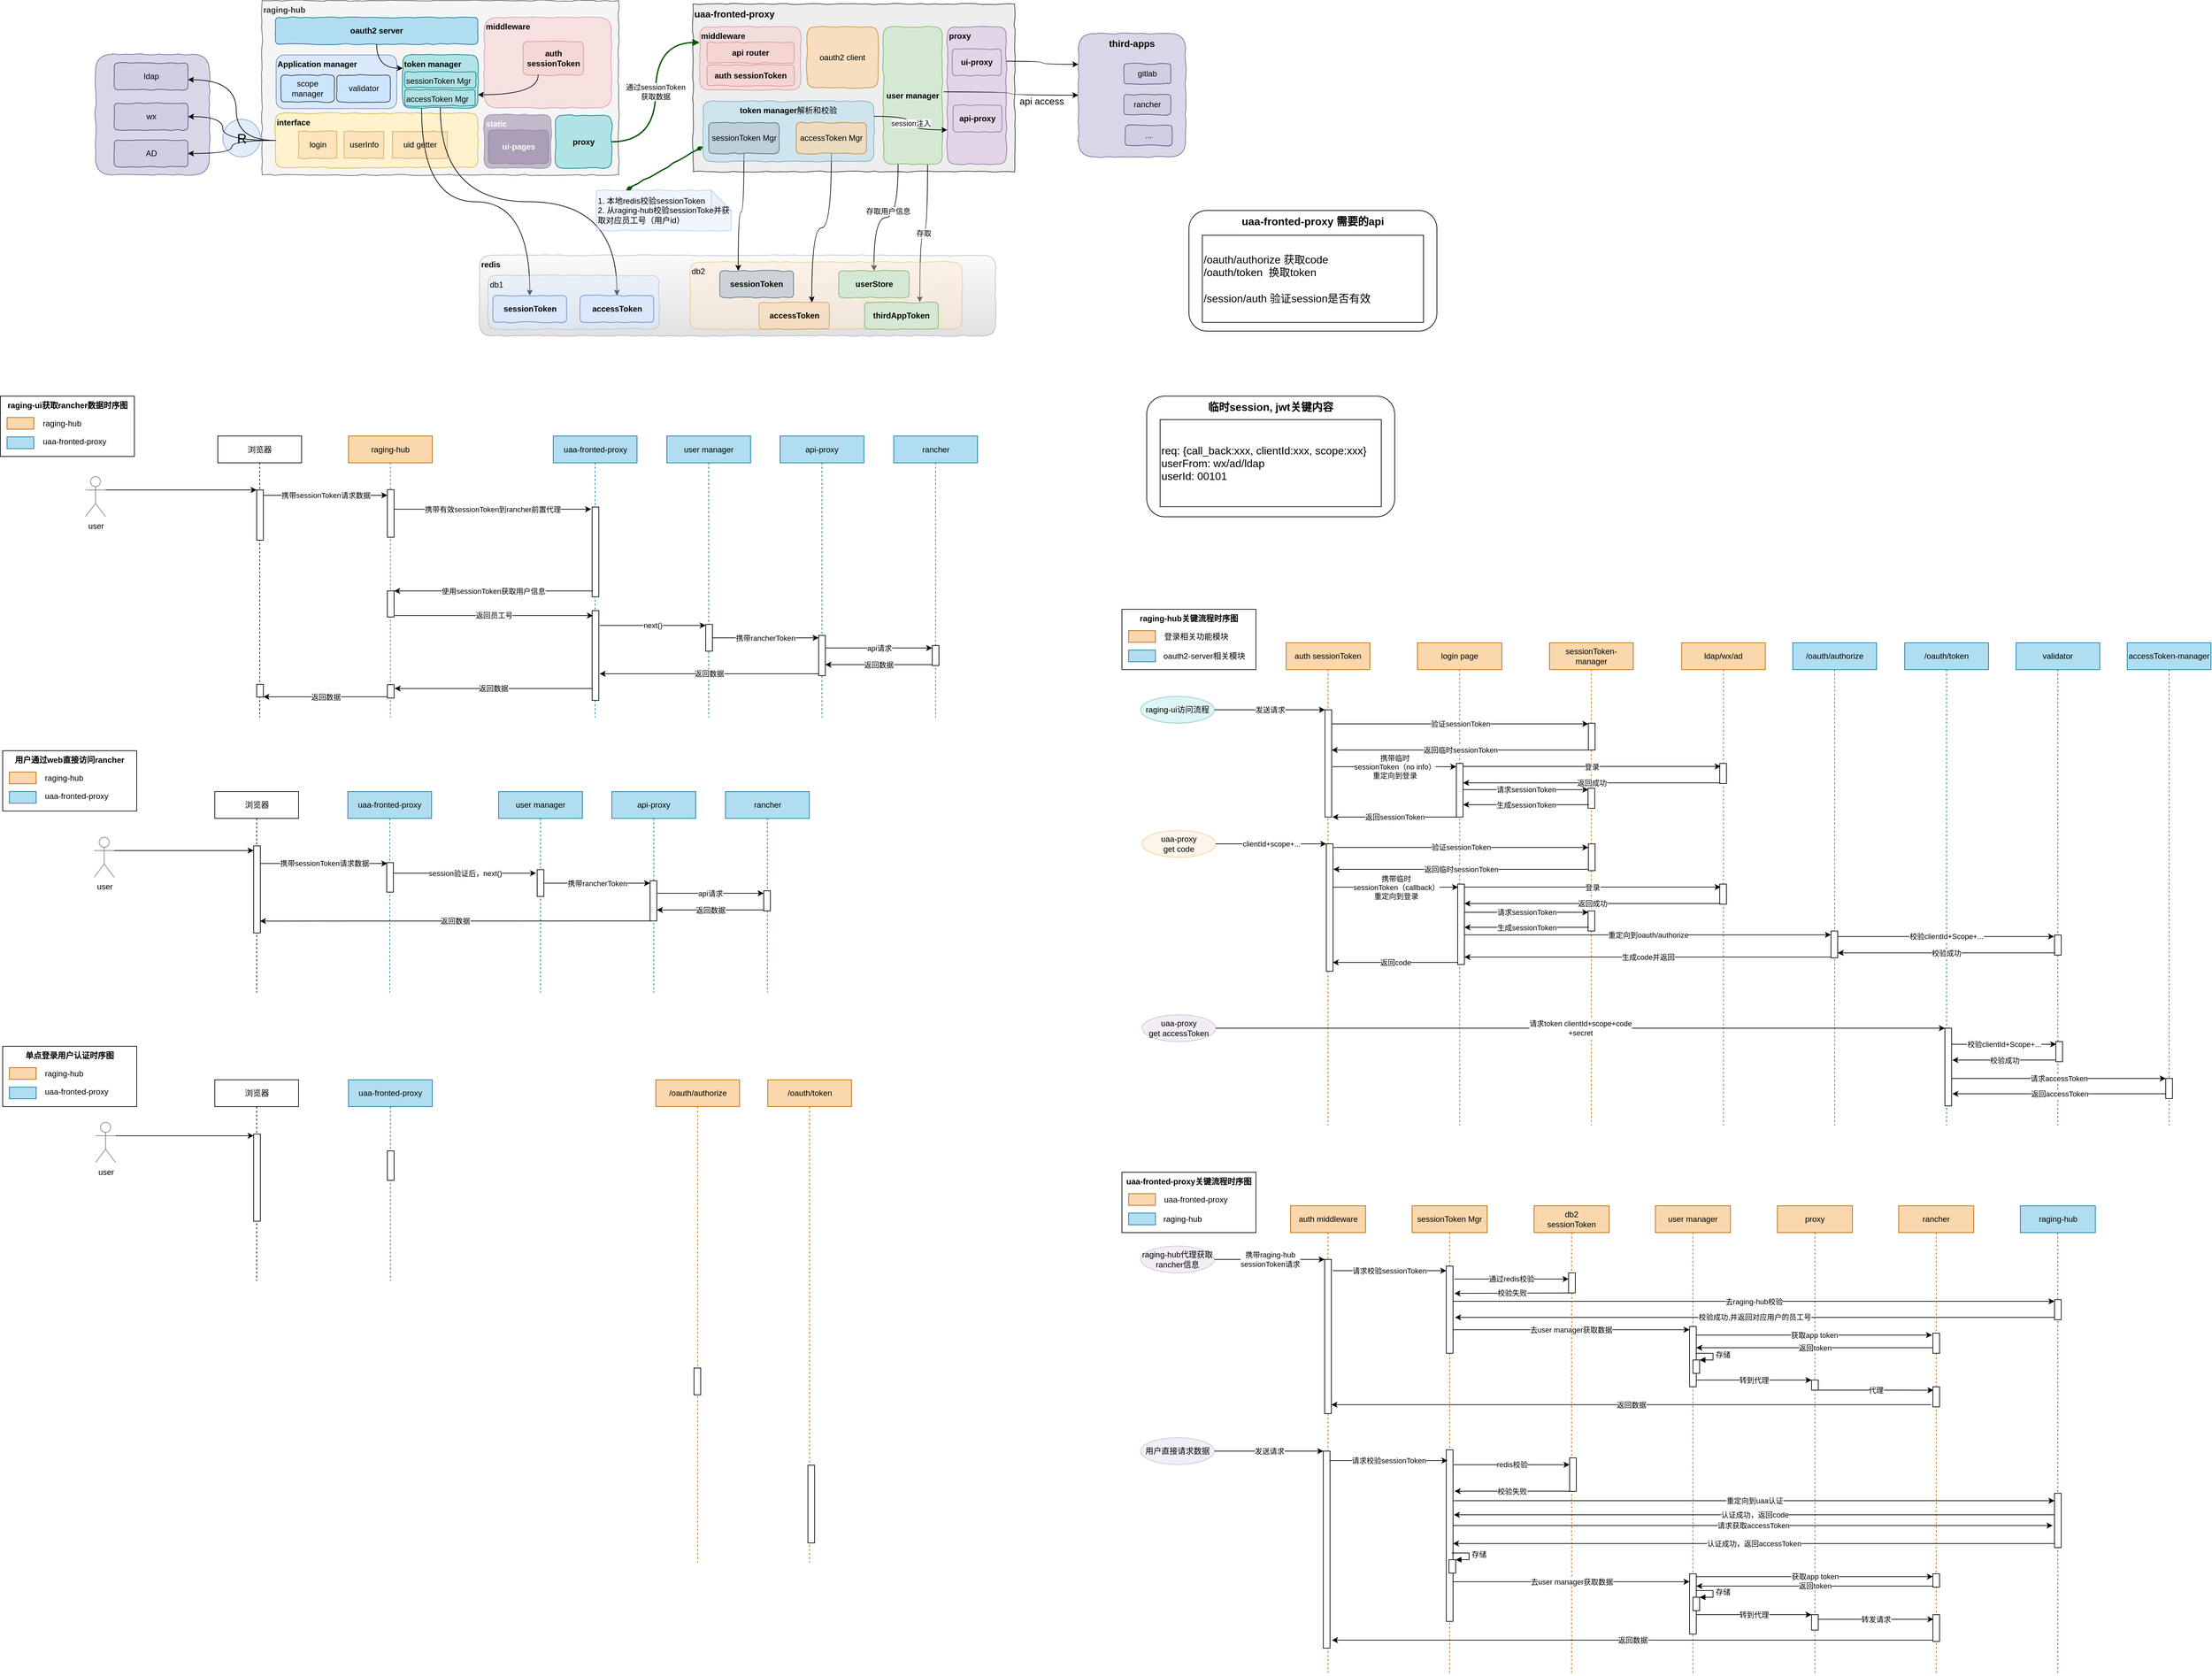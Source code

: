 <mxfile version="12.1.7" type="github" pages="1">
  <diagram id="JcPJvcP8vzCySAAviPYO" name="Page-1">
    <mxGraphModel dx="1656" dy="926" grid="1" gridSize="10" guides="1" tooltips="1" connect="1" arrows="1" fold="1" page="1" pageScale="1" pageWidth="827" pageHeight="1169" math="0" shadow="0">
      <root>
        <mxCell id="0"/>
        <mxCell id="1" parent="0"/>
        <mxCell id="76PlY3qgO6dOQQKfIqFN-107" value="auth sessionToken" style="shape=umlLifeline;perimeter=lifelinePerimeter;whiteSpace=wrap;html=1;container=1;collapsible=0;recursiveResize=0;outlineConnect=0;rounded=0;comic=0;align=center;strokeWidth=1;flipH=1;flipV=0;strokeColor=#b46504;labelBorderColor=none;labelBackgroundColor=none;fillColor=#fad7ac;" parent="1" vertex="1">
          <mxGeometry x="1945" y="1008" width="125" height="720" as="geometry"/>
        </mxCell>
        <mxCell id="76PlY3qgO6dOQQKfIqFN-123" value="" style="html=1;points=[];perimeter=orthogonalPerimeter;rounded=0;comic=0;strokeWidth=1;align=center;strokeColor=#000000;labelBorderColor=none;labelBackgroundColor=none;" parent="76PlY3qgO6dOQQKfIqFN-107" vertex="1">
          <mxGeometry x="58" y="100" width="10" height="160" as="geometry"/>
        </mxCell>
        <mxCell id="3qQfNFwAXlZ41oWte92f-22" value="" style="html=1;points=[];perimeter=orthogonalPerimeter;rounded=0;comic=0;strokeWidth=1;align=center;strokeColor=#000000;labelBorderColor=none;labelBackgroundColor=none;" parent="76PlY3qgO6dOQQKfIqFN-107" vertex="1">
          <mxGeometry x="60" y="300" width="10" height="190" as="geometry"/>
        </mxCell>
        <mxCell id="76PlY3qgO6dOQQKfIqFN-116" value="sessionToken-manager" style="shape=umlLifeline;perimeter=lifelinePerimeter;whiteSpace=wrap;html=1;container=1;collapsible=0;recursiveResize=0;outlineConnect=0;rounded=0;comic=0;align=center;strokeWidth=1;flipH=1;flipV=0;strokeColor=#b46504;labelBorderColor=none;labelBackgroundColor=none;fillColor=#fad7ac;" parent="1" vertex="1">
          <mxGeometry x="2338" y="1008" width="125" height="720" as="geometry"/>
        </mxCell>
        <mxCell id="3qQfNFwAXlZ41oWte92f-6" value="" style="html=1;points=[];perimeter=orthogonalPerimeter;rounded=0;comic=0;strokeWidth=1;align=center;strokeColor=#000000;labelBorderColor=none;labelBackgroundColor=none;" parent="76PlY3qgO6dOQQKfIqFN-116" vertex="1">
          <mxGeometry x="57.5" y="217" width="10" height="30" as="geometry"/>
        </mxCell>
        <mxCell id="3qQfNFwAXlZ41oWte92f-37" value="" style="html=1;points=[];perimeter=orthogonalPerimeter;rounded=0;comic=0;strokeWidth=1;align=center;strokeColor=#000000;labelBorderColor=none;labelBackgroundColor=none;" parent="76PlY3qgO6dOQQKfIqFN-116" vertex="1">
          <mxGeometry x="57.5" y="400" width="10" height="30" as="geometry"/>
        </mxCell>
        <mxCell id="76PlY3qgO6dOQQKfIqFN-125" value="" style="html=1;points=[];perimeter=orthogonalPerimeter;rounded=0;comic=0;strokeWidth=1;align=center;strokeColor=#000000;labelBorderColor=none;labelBackgroundColor=none;" parent="76PlY3qgO6dOQQKfIqFN-116" vertex="1">
          <mxGeometry x="58" y="120" width="10" height="40" as="geometry"/>
        </mxCell>
        <mxCell id="3qQfNFwAXlZ41oWte92f-26" value="" style="html=1;points=[];perimeter=orthogonalPerimeter;rounded=0;comic=0;strokeWidth=1;align=center;strokeColor=#000000;labelBorderColor=none;labelBackgroundColor=none;" parent="76PlY3qgO6dOQQKfIqFN-116" vertex="1">
          <mxGeometry x="58" y="300" width="10" height="40" as="geometry"/>
        </mxCell>
        <mxCell id="76PlY3qgO6dOQQKfIqFN-36" value="" style="rounded=1;whiteSpace=wrap;html=1;opacity=80;align=left;fillColor=#d0cee2;strokeColor=#56517e;shadow=0;comic=1;" parent="1" vertex="1">
          <mxGeometry x="168.5" y="130" width="170" height="180" as="geometry"/>
        </mxCell>
        <mxCell id="76PlY3qgO6dOQQKfIqFN-37" value="ldap" style="rounded=1;whiteSpace=wrap;html=1;fillColor=#d0cee2;strokeColor=#56517e;shadow=0;comic=1;" parent="1" vertex="1">
          <mxGeometry x="196.5" y="143" width="110" height="40" as="geometry"/>
        </mxCell>
        <mxCell id="76PlY3qgO6dOQQKfIqFN-38" value="wx" style="rounded=1;whiteSpace=wrap;html=1;fillColor=#d0cee2;strokeColor=#56517e;shadow=0;comic=1;" parent="1" vertex="1">
          <mxGeometry x="196.5" y="203" width="110" height="40" as="geometry"/>
        </mxCell>
        <mxCell id="76PlY3qgO6dOQQKfIqFN-39" value="AD" style="rounded=1;whiteSpace=wrap;html=1;fillColor=#d0cee2;strokeColor=#56517e;shadow=0;comic=1;" parent="1" vertex="1">
          <mxGeometry x="196.5" y="258" width="110" height="40" as="geometry"/>
        </mxCell>
        <mxCell id="76PlY3qgO6dOQQKfIqFN-4" value="&lt;b&gt;raging-hub&lt;br&gt;&lt;/b&gt;" style="rounded=0;whiteSpace=wrap;html=1;comic=1;verticalAlign=top;align=left;fillColor=#f5f5f5;strokeColor=#666666;fontColor=#333333;" parent="1" vertex="1">
          <mxGeometry x="417" y="50" width="532" height="260" as="geometry"/>
        </mxCell>
        <mxCell id="76PlY3qgO6dOQQKfIqFN-3" value="&lt;b&gt;redis&lt;/b&gt;" style="rounded=1;whiteSpace=wrap;html=1;comic=1;verticalAlign=top;align=left;fillColor=#f5f5f5;strokeColor=#666666;gradientColor=#b3b3b3;opacity=40;" parent="1" vertex="1">
          <mxGeometry x="741.5" y="430" width="770" height="120" as="geometry"/>
        </mxCell>
        <mxCell id="76PlY3qgO6dOQQKfIqFN-5" value="&lt;b&gt;middleware&lt;/b&gt;" style="rounded=1;whiteSpace=wrap;html=1;comic=1;verticalAlign=top;align=left;fillColor=#f8cecc;strokeColor=#b85450;opacity=50;" parent="1" vertex="1">
          <mxGeometry x="748.5" y="75" width="190" height="135" as="geometry"/>
        </mxCell>
        <mxCell id="76PlY3qgO6dOQQKfIqFN-29" value="oauth2 server" style="rounded=1;whiteSpace=wrap;html=1;fillColor=#b1ddf0;strokeColor=#10739e;shadow=0;comic=1;fontStyle=1" parent="1" vertex="1">
          <mxGeometry x="437" y="75" width="302" height="40" as="geometry"/>
        </mxCell>
        <mxCell id="76PlY3qgO6dOQQKfIqFN-9" value="&lt;b&gt;auth&lt;br&gt;sessionToken&lt;/b&gt;" style="rounded=1;whiteSpace=wrap;html=1;comic=1;verticalAlign=middle;align=center;fillColor=#f8cecc;strokeColor=#b85450;opacity=50;" parent="1" vertex="1">
          <mxGeometry x="806.5" y="111" width="90" height="50" as="geometry"/>
        </mxCell>
        <mxCell id="76PlY3qgO6dOQQKfIqFN-32" value="interface" style="rounded=1;whiteSpace=wrap;html=1;verticalAlign=top;align=left;fillColor=#fff2cc;strokeColor=#d6b656;shadow=0;comic=1;fontStyle=1" parent="1" vertex="1">
          <mxGeometry x="437" y="218" width="302" height="81" as="geometry"/>
        </mxCell>
        <mxCell id="76PlY3qgO6dOQQKfIqFN-33" value="userInfo" style="rounded=0;whiteSpace=wrap;html=1;fillColor=#fad7ac;strokeColor=#b46504;shadow=0;comic=1;opacity=50;" parent="1" vertex="1">
          <mxGeometry x="539.5" y="245" width="59" height="40" as="geometry"/>
        </mxCell>
        <mxCell id="76PlY3qgO6dOQQKfIqFN-34" value="uid getter" style="rounded=0;whiteSpace=wrap;html=1;fillColor=#fad7ac;strokeColor=#b46504;shadow=0;comic=1;opacity=50;" parent="1" vertex="1">
          <mxGeometry x="611.5" y="245" width="82" height="40" as="geometry"/>
        </mxCell>
        <mxCell id="76PlY3qgO6dOQQKfIqFN-35" value="login" style="rounded=0;whiteSpace=wrap;html=1;fillColor=#fad7ac;strokeColor=#b46504;shadow=0;comic=1;opacity=50;" parent="1" vertex="1">
          <mxGeometry x="471.5" y="245" width="57" height="40" as="geometry"/>
        </mxCell>
        <mxCell id="76PlY3qgO6dOQQKfIqFN-40" value="&lt;span style=&quot;font-size: 20px&quot;&gt;R&lt;/span&gt;" style="ellipse;html=1;aspect=fixed;fillColor=#dae8fc;strokeColor=#6c8ebf;opacity=80;shadow=0;labelBorderColor=none;labelBackgroundColor=none;whiteSpace=wrap;" parent="1" vertex="1">
          <mxGeometry x="358.5" y="227" width="56" height="56" as="geometry"/>
        </mxCell>
        <mxCell id="76PlY3qgO6dOQQKfIqFN-41" style="edgeStyle=orthogonalEdgeStyle;curved=1;rounded=0;comic=1;orthogonalLoop=1;jettySize=auto;html=1;" parent="1" source="76PlY3qgO6dOQQKfIqFN-32" target="76PlY3qgO6dOQQKfIqFN-37" edge="1">
          <mxGeometry relative="1" as="geometry">
            <Array as="points">
              <mxPoint x="378.5" y="258"/>
              <mxPoint x="378.5" y="168"/>
            </Array>
          </mxGeometry>
        </mxCell>
        <mxCell id="76PlY3qgO6dOQQKfIqFN-42" style="edgeStyle=orthogonalEdgeStyle;curved=1;rounded=0;comic=1;orthogonalLoop=1;jettySize=auto;html=1;" parent="1" source="76PlY3qgO6dOQQKfIqFN-32" target="76PlY3qgO6dOQQKfIqFN-38" edge="1">
          <mxGeometry relative="1" as="geometry">
            <Array as="points">
              <mxPoint x="358.5" y="258"/>
              <mxPoint x="358.5" y="223"/>
            </Array>
          </mxGeometry>
        </mxCell>
        <mxCell id="76PlY3qgO6dOQQKfIqFN-43" style="edgeStyle=orthogonalEdgeStyle;curved=1;rounded=0;comic=1;orthogonalLoop=1;jettySize=auto;html=1;" parent="1" source="76PlY3qgO6dOQQKfIqFN-32" target="76PlY3qgO6dOQQKfIqFN-39" edge="1">
          <mxGeometry relative="1" as="geometry"/>
        </mxCell>
        <mxCell id="76PlY3qgO6dOQQKfIqFN-44" value="Application manager" style="rounded=1;whiteSpace=wrap;html=1;verticalAlign=top;align=left;fillColor=#dae8fc;strokeColor=#6c8ebf;shadow=0;fontStyle=1" parent="1" vertex="1">
          <mxGeometry x="438" y="131" width="180" height="80" as="geometry"/>
        </mxCell>
        <mxCell id="76PlY3qgO6dOQQKfIqFN-45" value="scope manager" style="rounded=1;whiteSpace=wrap;html=1;fillColor=#cce5ff;strokeColor=#36393d;shadow=0;comic=1;" parent="1" vertex="1">
          <mxGeometry x="445" y="161" width="80" height="40" as="geometry"/>
        </mxCell>
        <mxCell id="76PlY3qgO6dOQQKfIqFN-72" style="edgeStyle=orthogonalEdgeStyle;curved=1;rounded=0;comic=1;orthogonalLoop=1;jettySize=auto;html=1;exitX=1;exitY=0.75;exitDx=0;exitDy=0;entryX=0.25;entryY=1;entryDx=0;entryDy=0;startArrow=classic;startFill=1;endArrow=none;endFill=0;" parent="1" source="76PlY3qgO6dOQQKfIqFN-47" target="76PlY3qgO6dOQQKfIqFN-9" edge="1">
          <mxGeometry relative="1" as="geometry"/>
        </mxCell>
        <mxCell id="76PlY3qgO6dOQQKfIqFN-73" style="edgeStyle=orthogonalEdgeStyle;curved=1;rounded=0;comic=1;orthogonalLoop=1;jettySize=auto;html=1;exitX=0;exitY=0.25;exitDx=0;exitDy=0;entryX=0.5;entryY=1;entryDx=0;entryDy=0;startArrow=classic;startFill=1;endArrow=none;endFill=0;" parent="1" source="76PlY3qgO6dOQQKfIqFN-47" target="76PlY3qgO6dOQQKfIqFN-29" edge="1">
          <mxGeometry relative="1" as="geometry"/>
        </mxCell>
        <mxCell id="76PlY3qgO6dOQQKfIqFN-74" style="edgeStyle=orthogonalEdgeStyle;curved=1;rounded=0;comic=1;orthogonalLoop=1;jettySize=auto;html=1;exitX=0.25;exitY=1;exitDx=0;exitDy=0;entryX=0.5;entryY=0;entryDx=0;entryDy=0;startArrow=none;startFill=0;endArrow=classic;endFill=1;" parent="1" source="76PlY3qgO6dOQQKfIqFN-47" target="76PlY3qgO6dOQQKfIqFN-6" edge="1">
          <mxGeometry relative="1" as="geometry"/>
        </mxCell>
        <mxCell id="76PlY3qgO6dOQQKfIqFN-75" style="edgeStyle=orthogonalEdgeStyle;curved=1;rounded=0;comic=1;orthogonalLoop=1;jettySize=auto;html=1;exitX=0.5;exitY=1;exitDx=0;exitDy=0;startArrow=none;startFill=0;endArrow=classic;endFill=1;" parent="1" source="76PlY3qgO6dOQQKfIqFN-47" target="76PlY3qgO6dOQQKfIqFN-7" edge="1">
          <mxGeometry relative="1" as="geometry"/>
        </mxCell>
        <mxCell id="76PlY3qgO6dOQQKfIqFN-47" value="token manager" style="rounded=1;whiteSpace=wrap;html=1;fillColor=#b0e3e6;strokeColor=#0e8088;shadow=0;comic=1;align=left;verticalAlign=top;fontStyle=1" parent="1" vertex="1">
          <mxGeometry x="627" y="131" width="112" height="79" as="geometry"/>
        </mxCell>
        <mxCell id="76PlY3qgO6dOQQKfIqFN-49" value="&lt;b&gt;static&lt;/b&gt;" style="rounded=1;whiteSpace=wrap;html=1;comic=1;verticalAlign=top;align=left;fillColor=#76608a;strokeColor=#432D57;fontColor=#ffffff;opacity=40;" parent="1" vertex="1">
          <mxGeometry x="748.5" y="220" width="100" height="80" as="geometry"/>
        </mxCell>
        <mxCell id="76PlY3qgO6dOQQKfIqFN-54" value="&lt;b&gt;ui-pages&lt;/b&gt;" style="rounded=1;whiteSpace=wrap;html=1;comic=1;verticalAlign=middle;align=center;fillColor=#76608a;strokeColor=#432D57;fontColor=#ffffff;opacity=30;" parent="1" vertex="1">
          <mxGeometry x="754.5" y="243" width="90" height="50" as="geometry"/>
        </mxCell>
        <mxCell id="76PlY3qgO6dOQQKfIqFN-55" value="uaa-fronted-proxy" style="rounded=0;whiteSpace=wrap;html=1;verticalAlign=top;comic=1;fillColor=#eeeeee;strokeColor=#36393d;align=left;fontSize=14;fontStyle=1" parent="1" vertex="1">
          <mxGeometry x="1060" y="55" width="480" height="250" as="geometry"/>
        </mxCell>
        <mxCell id="76PlY3qgO6dOQQKfIqFN-56" value="oauth2 client" style="rounded=1;whiteSpace=wrap;html=1;comic=1;fillColor=#fad7ac;strokeColor=#b46504;opacity=70;" parent="1" vertex="1">
          <mxGeometry x="1230" y="89" width="106" height="91" as="geometry"/>
        </mxCell>
        <mxCell id="DjlRrPvjS2F6TvQDkWPC-1" style="edgeStyle=orthogonalEdgeStyle;rounded=0;orthogonalLoop=1;jettySize=auto;html=1;exitX=1;exitY=0.25;exitDx=0;exitDy=0;entryX=0;entryY=0.25;entryDx=0;entryDy=0;curved=1;" edge="1" parent="1" source="76PlY3qgO6dOQQKfIqFN-58" target="76PlY3qgO6dOQQKfIqFN-61">
          <mxGeometry relative="1" as="geometry"/>
        </mxCell>
        <mxCell id="76PlY3qgO6dOQQKfIqFN-58" value="proxy" style="rounded=1;whiteSpace=wrap;html=1;comic=1;fillColor=#e1d5e7;strokeColor=#9673a6;align=left;verticalAlign=top;fontStyle=1" parent="1" vertex="1">
          <mxGeometry x="1439.5" y="89" width="88" height="205" as="geometry"/>
        </mxCell>
        <mxCell id="76PlY3qgO6dOQQKfIqFN-102" value="存取用户信息" style="edgeStyle=orthogonalEdgeStyle;curved=1;rounded=0;comic=1;orthogonalLoop=1;jettySize=auto;html=1;exitX=0.25;exitY=1;exitDx=0;exitDy=0;startArrow=none;startFill=0;endArrow=classic;endFill=1;" parent="1" source="76PlY3qgO6dOQQKfIqFN-59" target="76PlY3qgO6dOQQKfIqFN-98" edge="1">
          <mxGeometry x="-0.286" y="-15" relative="1" as="geometry">
            <mxPoint as="offset"/>
          </mxGeometry>
        </mxCell>
        <mxCell id="76PlY3qgO6dOQQKfIqFN-103" value="存取" style="edgeStyle=orthogonalEdgeStyle;curved=1;rounded=0;comic=1;orthogonalLoop=1;jettySize=auto;html=1;exitX=0.75;exitY=1;exitDx=0;exitDy=0;entryX=0.75;entryY=0;entryDx=0;entryDy=0;startArrow=none;startFill=0;endArrow=classic;endFill=1;" parent="1" source="76PlY3qgO6dOQQKfIqFN-59" target="76PlY3qgO6dOQQKfIqFN-97" edge="1">
          <mxGeometry relative="1" as="geometry"/>
        </mxCell>
        <mxCell id="76PlY3qgO6dOQQKfIqFN-59" value="user manager" style="rounded=1;whiteSpace=wrap;html=1;comic=1;fillColor=#d5e8d4;strokeColor=#82b366;align=center;verticalAlign=middle;fontStyle=1" parent="1" vertex="1">
          <mxGeometry x="1344" y="89" width="88" height="205" as="geometry"/>
        </mxCell>
        <mxCell id="76PlY3qgO6dOQQKfIqFN-61" value="third-apps" style="rounded=1;whiteSpace=wrap;html=1;opacity=80;align=center;fillColor=#d0cee2;strokeColor=#56517e;shadow=0;comic=1;fontColor=#000000;verticalAlign=top;fontSize=14;fontStyle=1" parent="1" vertex="1">
          <mxGeometry x="1635" y="99" width="160" height="184" as="geometry"/>
        </mxCell>
        <mxCell id="76PlY3qgO6dOQQKfIqFN-62" value="gitlab" style="rounded=1;whiteSpace=wrap;html=1;fillColor=#d0cee2;strokeColor=#56517e;shadow=0;comic=1;fontStyle=0" parent="1" vertex="1">
          <mxGeometry x="1703" y="144" width="70" height="30" as="geometry"/>
        </mxCell>
        <mxCell id="76PlY3qgO6dOQQKfIqFN-63" value="rancher" style="rounded=1;whiteSpace=wrap;html=1;fillColor=#d0cee2;strokeColor=#56517e;shadow=0;comic=1;fontStyle=0" parent="1" vertex="1">
          <mxGeometry x="1703" y="190" width="70" height="30" as="geometry"/>
        </mxCell>
        <mxCell id="76PlY3qgO6dOQQKfIqFN-64" value="..." style="rounded=1;whiteSpace=wrap;html=1;fillColor=#d0cee2;strokeColor=#56517e;shadow=0;comic=1;fontStyle=0" parent="1" vertex="1">
          <mxGeometry x="1705" y="236" width="70" height="30" as="geometry"/>
        </mxCell>
        <mxCell id="76PlY3qgO6dOQQKfIqFN-78" value="db1" style="rounded=1;whiteSpace=wrap;html=1;comic=1;verticalAlign=top;align=left;fillColor=#dae8fc;strokeColor=#6c8ebf;opacity=40;" parent="1" vertex="1">
          <mxGeometry x="754.5" y="460" width="255" height="80" as="geometry"/>
        </mxCell>
        <mxCell id="76PlY3qgO6dOQQKfIqFN-79" value="db2" style="rounded=1;whiteSpace=wrap;html=1;comic=1;verticalAlign=top;align=left;fillColor=#ffe6cc;strokeColor=#d79b00;opacity=40;" parent="1" vertex="1">
          <mxGeometry x="1055.5" y="440" width="406" height="100" as="geometry"/>
        </mxCell>
        <mxCell id="76PlY3qgO6dOQQKfIqFN-77" value="&lt;b&gt;accessToken&lt;/b&gt;" style="rounded=1;whiteSpace=wrap;html=1;comic=1;verticalAlign=middle;align=center;fillColor=#fad7ac;strokeColor=#b46504;opacity=50;" parent="1" vertex="1">
          <mxGeometry x="1158.5" y="500" width="105" height="40" as="geometry"/>
        </mxCell>
        <mxCell id="76PlY3qgO6dOQQKfIqFN-6" value="&lt;b&gt;sessionToken&lt;/b&gt;" style="rounded=1;whiteSpace=wrap;html=1;comic=1;verticalAlign=middle;align=center;fillColor=#dae8fc;strokeColor=#6c8ebf;" parent="1" vertex="1">
          <mxGeometry x="761.5" y="490" width="110" height="40" as="geometry"/>
        </mxCell>
        <mxCell id="76PlY3qgO6dOQQKfIqFN-7" value="&lt;b&gt;accessToken&lt;/b&gt;" style="rounded=1;whiteSpace=wrap;html=1;comic=1;verticalAlign=middle;align=center;fillColor=#dae8fc;strokeColor=#6c8ebf;" parent="1" vertex="1">
          <mxGeometry x="891.5" y="490" width="110" height="40" as="geometry"/>
        </mxCell>
        <mxCell id="76PlY3qgO6dOQQKfIqFN-80" value="&lt;b&gt;sessionToken&lt;/b&gt;" style="rounded=1;whiteSpace=wrap;html=1;comic=1;verticalAlign=middle;align=center;fillColor=#bac8d3;strokeColor=#23445d;opacity=70;" parent="1" vertex="1">
          <mxGeometry x="1100" y="453" width="110" height="40" as="geometry"/>
        </mxCell>
        <mxCell id="76PlY3qgO6dOQQKfIqFN-84" value="ui-proxy" style="rounded=1;whiteSpace=wrap;html=1;comic=1;fillColor=#e1d5e7;strokeColor=#9673a6;align=center;verticalAlign=middle;fontStyle=1" parent="1" vertex="1">
          <mxGeometry x="1447" y="122" width="73" height="40" as="geometry"/>
        </mxCell>
        <mxCell id="76PlY3qgO6dOQQKfIqFN-85" value="api-proxy" style="rounded=1;whiteSpace=wrap;html=1;comic=1;fillColor=#e1d5e7;strokeColor=#9673a6;align=center;verticalAlign=middle;fontStyle=1" parent="1" vertex="1">
          <mxGeometry x="1448" y="206" width="73" height="40" as="geometry"/>
        </mxCell>
        <mxCell id="76PlY3qgO6dOQQKfIqFN-60" value="api access" style="edgeStyle=orthogonalEdgeStyle;curved=1;rounded=0;orthogonalLoop=1;jettySize=auto;html=1;entryX=1.023;entryY=0.473;entryDx=0;entryDy=0;shadow=0;startArrow=classic;startFill=1;endArrow=none;endFill=0;fontSize=14;fontColor=#000000;entryPerimeter=0;" parent="1" source="76PlY3qgO6dOQQKfIqFN-61" target="76PlY3qgO6dOQQKfIqFN-59" edge="1">
          <mxGeometry x="-0.466" y="9" relative="1" as="geometry">
            <mxPoint as="offset"/>
          </mxGeometry>
        </mxCell>
        <mxCell id="76PlY3qgO6dOQQKfIqFN-91" style="edgeStyle=orthogonalEdgeStyle;curved=1;rounded=0;comic=1;orthogonalLoop=1;jettySize=auto;html=1;startArrow=none;startFill=0;endArrow=classic;endFill=1;entryX=0.75;entryY=0;entryDx=0;entryDy=0;" parent="1" source="3qQfNFwAXlZ41oWte92f-111" target="76PlY3qgO6dOQQKfIqFN-77" edge="1">
          <mxGeometry relative="1" as="geometry"/>
        </mxCell>
        <mxCell id="76PlY3qgO6dOQQKfIqFN-92" style="edgeStyle=orthogonalEdgeStyle;curved=1;rounded=0;comic=1;orthogonalLoop=1;jettySize=auto;html=1;startArrow=none;startFill=0;endArrow=classic;endFill=1;entryX=0.25;entryY=0;entryDx=0;entryDy=0;" parent="1" source="3qQfNFwAXlZ41oWte92f-110" target="76PlY3qgO6dOQQKfIqFN-80" edge="1">
          <mxGeometry relative="1" as="geometry"/>
        </mxCell>
        <mxCell id="76PlY3qgO6dOQQKfIqFN-93" value="session注入" style="edgeStyle=orthogonalEdgeStyle;curved=1;rounded=0;comic=1;orthogonalLoop=1;jettySize=auto;html=1;exitX=1;exitY=0.25;exitDx=0;exitDy=0;entryX=0;entryY=0.75;entryDx=0;entryDy=0;startArrow=none;startFill=0;endArrow=classic;endFill=1;" parent="1" source="76PlY3qgO6dOQQKfIqFN-86" target="76PlY3qgO6dOQQKfIqFN-58" edge="1">
          <mxGeometry relative="1" as="geometry"/>
        </mxCell>
        <mxCell id="76PlY3qgO6dOQQKfIqFN-86" value="token manager&lt;span style=&quot;font-weight: normal&quot;&gt;解析和校验&lt;/span&gt;" style="rounded=1;whiteSpace=wrap;html=1;comic=1;fillColor=#b1ddf0;align=center;verticalAlign=top;fontStyle=1;strokeColor=#10739e;opacity=50;" parent="1" vertex="1">
          <mxGeometry x="1075" y="200" width="255" height="90" as="geometry"/>
        </mxCell>
        <mxCell id="76PlY3qgO6dOQQKfIqFN-89" value="&lt;b&gt;middleware&lt;/b&gt;" style="rounded=1;whiteSpace=wrap;html=1;comic=1;verticalAlign=top;align=left;fillColor=#f8cecc;strokeColor=#b85450;opacity=50;" parent="1" vertex="1">
          <mxGeometry x="1070" y="89" width="151" height="94" as="geometry"/>
        </mxCell>
        <mxCell id="76PlY3qgO6dOQQKfIqFN-90" value="&lt;b&gt;auth sessionToken&lt;/b&gt;" style="rounded=1;whiteSpace=wrap;html=1;comic=1;verticalAlign=middle;align=center;fillColor=#f8cecc;strokeColor=#b85450;opacity=50;" parent="1" vertex="1">
          <mxGeometry x="1081" y="146" width="130" height="31" as="geometry"/>
        </mxCell>
        <mxCell id="76PlY3qgO6dOQQKfIqFN-104" value="通过sessionToken&lt;br&gt;获取数据" style="edgeStyle=orthogonalEdgeStyle;curved=1;rounded=0;comic=1;orthogonalLoop=1;jettySize=auto;html=1;exitX=1;exitY=0.5;exitDx=0;exitDy=0;entryX=0;entryY=0.25;entryDx=0;entryDy=0;startArrow=none;startFill=0;endArrow=classic;endFill=1;strokeWidth=2;fillColor=#008a00;strokeColor=#005700;" parent="1" source="76PlY3qgO6dOQQKfIqFN-96" target="76PlY3qgO6dOQQKfIqFN-89" edge="1">
          <mxGeometry relative="1" as="geometry"/>
        </mxCell>
        <mxCell id="76PlY3qgO6dOQQKfIqFN-96" value="proxy" style="rounded=1;whiteSpace=wrap;html=1;comic=1;fillColor=#b0e3e6;strokeColor=#0e8088;align=center;verticalAlign=middle;fontStyle=1;" parent="1" vertex="1">
          <mxGeometry x="854.5" y="221" width="84" height="79" as="geometry"/>
        </mxCell>
        <mxCell id="76PlY3qgO6dOQQKfIqFN-97" value="&lt;b&gt;thirdAppToken&lt;/b&gt;" style="rounded=1;whiteSpace=wrap;html=1;comic=1;verticalAlign=middle;align=center;fillColor=#d5e8d4;strokeColor=#82b366;" parent="1" vertex="1">
          <mxGeometry x="1316" y="500" width="110" height="40" as="geometry"/>
        </mxCell>
        <mxCell id="76PlY3qgO6dOQQKfIqFN-98" value="&lt;b&gt;userStore&lt;/b&gt;" style="rounded=1;whiteSpace=wrap;html=1;comic=1;verticalAlign=middle;align=center;fillColor=#d5e8d4;strokeColor=#82b366;" parent="1" vertex="1">
          <mxGeometry x="1277.5" y="453" width="105" height="40" as="geometry"/>
        </mxCell>
        <mxCell id="76PlY3qgO6dOQQKfIqFN-106" style="rounded=0;comic=1;orthogonalLoop=1;jettySize=auto;html=1;exitX=0;exitY=0;exitDx=44;exitDy=0;exitPerimeter=0;startArrow=diamondThin;startFill=1;endArrow=diamondThin;endFill=1;entryX=0;entryY=0.75;entryDx=0;entryDy=0;fillColor=#008a00;strokeColor=#005700;strokeWidth=2;" parent="1" source="76PlY3qgO6dOQQKfIqFN-105" target="76PlY3qgO6dOQQKfIqFN-86" edge="1">
          <mxGeometry relative="1" as="geometry">
            <mxPoint x="1011.5" y="290" as="targetPoint"/>
          </mxGeometry>
        </mxCell>
        <mxCell id="76PlY3qgO6dOQQKfIqFN-105" value="1. 本地redis校验sessionToken&lt;br&gt;2. 从raging-hub校验sessionToke并获取对应员工号（用户id）" style="shape=note;whiteSpace=wrap;html=1;backgroundOutline=1;darkOpacity=0.05;rounded=0;comic=1;fillColor=#dae8fc;opacity=40;align=left;strokeColor=#6c8ebf;" parent="1" vertex="1">
          <mxGeometry x="916" y="333" width="201" height="60" as="geometry"/>
        </mxCell>
        <mxCell id="76PlY3qgO6dOQQKfIqFN-110" value="uaa-proxy&lt;br&gt;get accessToken" style="ellipse;whiteSpace=wrap;html=1;rounded=0;comic=1;opacity=40;align=center;fillColor=#e1d5e7;strokeColor=#9673a6;" parent="1" vertex="1">
          <mxGeometry x="1730" y="1563" width="110" height="40" as="geometry"/>
        </mxCell>
        <mxCell id="76PlY3qgO6dOQQKfIqFN-111" value="uaa-proxy&lt;br&gt;get code" style="ellipse;whiteSpace=wrap;html=1;rounded=0;comic=1;opacity=40;align=center;fillColor=#ffe6cc;strokeColor=#d79b00;" parent="1" vertex="1">
          <mxGeometry x="1730" y="1288" width="110" height="40" as="geometry"/>
        </mxCell>
        <mxCell id="76PlY3qgO6dOQQKfIqFN-112" value="raging-ui访问流程" style="ellipse;whiteSpace=wrap;html=1;rounded=0;comic=1;opacity=40;align=center;fillColor=#b0e3e6;strokeColor=#0e8088;" parent="1" vertex="1">
          <mxGeometry x="1728" y="1088" width="110" height="40" as="geometry"/>
        </mxCell>
        <mxCell id="76PlY3qgO6dOQQKfIqFN-115" value="login page" style="shape=umlLifeline;perimeter=lifelinePerimeter;whiteSpace=wrap;html=1;container=1;collapsible=0;recursiveResize=0;outlineConnect=0;rounded=0;comic=0;align=center;strokeWidth=1;flipH=1;flipV=0;strokeColor=#b46504;labelBorderColor=none;labelBackgroundColor=none;fillColor=#fad7ac;" parent="1" vertex="1">
          <mxGeometry x="2141" y="1008" width="126" height="720" as="geometry"/>
        </mxCell>
        <mxCell id="3qQfNFwAXlZ41oWte92f-2" value="" style="html=1;points=[];perimeter=orthogonalPerimeter;rounded=0;comic=0;strokeWidth=1;align=center;strokeColor=#000000;labelBorderColor=none;labelBackgroundColor=none;" parent="76PlY3qgO6dOQQKfIqFN-115" vertex="1">
          <mxGeometry x="58" y="180" width="10" height="80" as="geometry"/>
        </mxCell>
        <mxCell id="3qQfNFwAXlZ41oWte92f-36" value="" style="html=1;points=[];perimeter=orthogonalPerimeter;rounded=0;comic=0;strokeWidth=1;align=center;strokeColor=#000000;labelBorderColor=none;labelBackgroundColor=none;" parent="76PlY3qgO6dOQQKfIqFN-115" vertex="1">
          <mxGeometry x="60" y="360" width="10" height="120" as="geometry"/>
        </mxCell>
        <mxCell id="76PlY3qgO6dOQQKfIqFN-117" value="ldap/wx/ad" style="shape=umlLifeline;perimeter=lifelinePerimeter;whiteSpace=wrap;html=1;container=1;collapsible=0;recursiveResize=0;outlineConnect=0;rounded=0;comic=0;align=center;strokeWidth=1;flipH=1;flipV=0;strokeColor=#b46504;labelBorderColor=none;labelBackgroundColor=none;fillColor=#fad7ac;" parent="1" vertex="1">
          <mxGeometry x="2535" y="1008" width="125" height="720" as="geometry"/>
        </mxCell>
        <mxCell id="3qQfNFwAXlZ41oWte92f-13" value="" style="html=1;points=[];perimeter=orthogonalPerimeter;rounded=0;comic=0;strokeWidth=1;align=center;strokeColor=#000000;labelBorderColor=none;labelBackgroundColor=none;" parent="76PlY3qgO6dOQQKfIqFN-117" vertex="1">
          <mxGeometry x="57" y="180" width="10" height="30" as="geometry"/>
        </mxCell>
        <mxCell id="3qQfNFwAXlZ41oWte92f-38" value="" style="html=1;points=[];perimeter=orthogonalPerimeter;rounded=0;comic=0;strokeWidth=1;align=center;strokeColor=#000000;labelBorderColor=none;labelBackgroundColor=none;" parent="76PlY3qgO6dOQQKfIqFN-117" vertex="1">
          <mxGeometry x="57" y="360" width="10" height="30" as="geometry"/>
        </mxCell>
        <mxCell id="76PlY3qgO6dOQQKfIqFN-118" value="/oauth/authorize" style="shape=umlLifeline;perimeter=lifelinePerimeter;whiteSpace=wrap;html=1;container=1;collapsible=0;recursiveResize=0;outlineConnect=0;rounded=0;comic=0;align=center;strokeWidth=1;flipH=1;flipV=0;strokeColor=#10739e;labelBorderColor=none;labelBackgroundColor=none;fillColor=#b1ddf0;" parent="1" vertex="1">
          <mxGeometry x="2701" y="1008" width="125" height="720" as="geometry"/>
        </mxCell>
        <mxCell id="3qQfNFwAXlZ41oWte92f-45" value="" style="html=1;points=[];perimeter=orthogonalPerimeter;rounded=0;comic=0;strokeWidth=1;align=center;strokeColor=#000000;labelBorderColor=none;labelBackgroundColor=none;" parent="76PlY3qgO6dOQQKfIqFN-118" vertex="1">
          <mxGeometry x="57" y="430" width="10" height="40" as="geometry"/>
        </mxCell>
        <mxCell id="76PlY3qgO6dOQQKfIqFN-120" value="/oauth/token" style="shape=umlLifeline;perimeter=lifelinePerimeter;whiteSpace=wrap;html=1;container=1;collapsible=0;recursiveResize=0;outlineConnect=0;rounded=0;comic=0;align=center;strokeWidth=1;flipH=1;flipV=0;strokeColor=#10739e;labelBorderColor=none;labelBackgroundColor=none;fillColor=#b1ddf0;" parent="1" vertex="1">
          <mxGeometry x="2868" y="1008" width="125" height="720" as="geometry"/>
        </mxCell>
        <mxCell id="3qQfNFwAXlZ41oWte92f-66" value="" style="html=1;points=[];perimeter=orthogonalPerimeter;rounded=0;comic=0;strokeWidth=1;align=center;strokeColor=#000000;labelBorderColor=none;labelBackgroundColor=none;" parent="76PlY3qgO6dOQQKfIqFN-120" vertex="1">
          <mxGeometry x="60" y="575" width="10" height="116" as="geometry"/>
        </mxCell>
        <mxCell id="76PlY3qgO6dOQQKfIqFN-121" value="validator" style="shape=umlLifeline;perimeter=lifelinePerimeter;whiteSpace=wrap;html=1;container=1;collapsible=0;recursiveResize=0;outlineConnect=0;rounded=0;comic=0;align=center;strokeWidth=1;flipH=1;flipV=0;strokeColor=#10739e;labelBorderColor=none;labelBackgroundColor=none;fillColor=#b1ddf0;" parent="1" vertex="1">
          <mxGeometry x="3034" y="1008" width="125" height="720" as="geometry"/>
        </mxCell>
        <mxCell id="3qQfNFwAXlZ41oWte92f-87" value="" style="html=1;points=[];perimeter=orthogonalPerimeter;rounded=0;comic=0;strokeWidth=1;align=center;strokeColor=#000000;labelBorderColor=none;labelBackgroundColor=none;" parent="76PlY3qgO6dOQQKfIqFN-121" vertex="1">
          <mxGeometry x="59.5" y="595" width="10" height="30" as="geometry"/>
        </mxCell>
        <mxCell id="3qQfNFwAXlZ41oWte92f-48" value="" style="html=1;points=[];perimeter=orthogonalPerimeter;rounded=0;comic=0;strokeWidth=1;align=center;strokeColor=#000000;labelBorderColor=none;labelBackgroundColor=none;" parent="76PlY3qgO6dOQQKfIqFN-121" vertex="1">
          <mxGeometry x="57.5" y="436" width="10" height="30" as="geometry"/>
        </mxCell>
        <mxCell id="76PlY3qgO6dOQQKfIqFN-122" value="accessToken-manager" style="shape=umlLifeline;perimeter=lifelinePerimeter;whiteSpace=wrap;html=1;container=1;collapsible=0;recursiveResize=0;outlineConnect=0;rounded=0;comic=0;align=center;strokeWidth=1;flipH=1;flipV=0;strokeColor=#10739e;labelBorderColor=none;labelBackgroundColor=none;fillColor=#b1ddf0;" parent="1" vertex="1">
          <mxGeometry x="3200" y="1008" width="125" height="720" as="geometry"/>
        </mxCell>
        <mxCell id="3qQfNFwAXlZ41oWte92f-90" value="" style="html=1;points=[];perimeter=orthogonalPerimeter;rounded=0;comic=0;strokeWidth=1;align=center;strokeColor=#000000;labelBorderColor=none;labelBackgroundColor=none;" parent="76PlY3qgO6dOQQKfIqFN-122" vertex="1">
          <mxGeometry x="57.5" y="650" width="10" height="30" as="geometry"/>
        </mxCell>
        <mxCell id="76PlY3qgO6dOQQKfIqFN-124" value="发送请求" style="endArrow=classic;html=1;strokeWidth=1;comic=0;strokeColor=#000000;labelBorderColor=none;labelBackgroundColor=#ffffff;spacingLeft=2;spacingRight=2;" parent="1" source="76PlY3qgO6dOQQKfIqFN-112" target="76PlY3qgO6dOQQKfIqFN-123" edge="1">
          <mxGeometry width="50" height="50" relative="1" as="geometry">
            <mxPoint x="1870" y="1108" as="sourcePoint"/>
            <mxPoint x="2000" y="1108" as="targetPoint"/>
          </mxGeometry>
        </mxCell>
        <mxCell id="3qQfNFwAXlZ41oWte92f-1" value="验证sessionToken" style="endArrow=classic;html=1;strokeWidth=1;comic=0;strokeColor=#000000;labelBorderColor=none;labelBackgroundColor=#ffffff;spacingLeft=2;spacingRight=2;" parent="1" target="76PlY3qgO6dOQQKfIqFN-125" edge="1">
          <mxGeometry width="50" height="50" relative="1" as="geometry">
            <mxPoint x="2013" y="1129" as="sourcePoint"/>
            <mxPoint x="2186.5" y="1129" as="targetPoint"/>
          </mxGeometry>
        </mxCell>
        <mxCell id="3qQfNFwAXlZ41oWte92f-5" value="携带临时&lt;br&gt;sessionToken（no info）&lt;br&gt;重定向到登录" style="endArrow=classic;html=1;strokeWidth=1;comic=0;strokeColor=#000000;labelBorderColor=none;labelBackgroundColor=#ffffff;spacingLeft=2;spacingRight=2;exitX=1.117;exitY=0.468;exitDx=0;exitDy=0;exitPerimeter=0;" parent="1" target="3qQfNFwAXlZ41oWte92f-2" edge="1">
          <mxGeometry width="50" height="50" relative="1" as="geometry">
            <mxPoint x="2014.17" y="1192.88" as="sourcePoint"/>
            <mxPoint x="2196.5" y="1149" as="targetPoint"/>
          </mxGeometry>
        </mxCell>
        <mxCell id="3qQfNFwAXlZ41oWte92f-7" value="登录" style="endArrow=classic;html=1;strokeWidth=1;comic=0;strokeColor=#000000;labelBorderColor=none;labelBackgroundColor=#ffffff;spacingLeft=2;spacingRight=2;entryX=0.145;entryY=0.151;entryDx=0;entryDy=0;entryPerimeter=0;" parent="1" source="3qQfNFwAXlZ41oWte92f-2" target="3qQfNFwAXlZ41oWte92f-13" edge="1">
          <mxGeometry width="50" height="50" relative="1" as="geometry">
            <mxPoint x="2381.5" y="1201" as="sourcePoint"/>
            <mxPoint x="2557" y="1201" as="targetPoint"/>
            <Array as="points"/>
          </mxGeometry>
        </mxCell>
        <mxCell id="3qQfNFwAXlZ41oWte92f-8" value="返回成功" style="endArrow=classic;html=1;strokeWidth=1;comic=0;strokeColor=#000000;labelBorderColor=none;labelBackgroundColor=#ffffff;spacingLeft=2;spacingRight=2;exitX=0.093;exitY=0.965;exitDx=0;exitDy=0;exitPerimeter=0;" parent="1" source="3qQfNFwAXlZ41oWte92f-13" target="3qQfNFwAXlZ41oWte92f-2" edge="1">
          <mxGeometry width="50" height="50" relative="1" as="geometry">
            <mxPoint x="2557" y="1226" as="sourcePoint"/>
            <mxPoint x="2381.5" y="1226" as="targetPoint"/>
          </mxGeometry>
        </mxCell>
        <mxCell id="3qQfNFwAXlZ41oWte92f-9" value="返回sessionToken" style="endArrow=classic;html=1;strokeWidth=1;comic=0;strokeColor=#000000;labelBorderColor=none;labelBackgroundColor=#ffffff;spacingLeft=2;spacingRight=2;" parent="1" source="3qQfNFwAXlZ41oWte92f-2" edge="1">
          <mxGeometry width="50" height="50" relative="1" as="geometry">
            <mxPoint x="2320" y="1298" as="sourcePoint"/>
            <mxPoint x="2014" y="1268" as="targetPoint"/>
          </mxGeometry>
        </mxCell>
        <mxCell id="3qQfNFwAXlZ41oWte92f-10" value="返回临时sessionToken" style="endArrow=classic;html=1;strokeWidth=1;comic=0;strokeColor=#000000;labelBorderColor=none;labelBackgroundColor=#ffffff;spacingLeft=2;spacingRight=2;" parent="1" source="76PlY3qgO6dOQQKfIqFN-125" target="76PlY3qgO6dOQQKfIqFN-123" edge="1">
          <mxGeometry width="50" height="50" relative="1" as="geometry">
            <mxPoint x="2266.5" y="1158" as="sourcePoint"/>
            <mxPoint x="2091" y="1158" as="targetPoint"/>
            <Array as="points">
              <mxPoint x="2160" y="1168"/>
            </Array>
          </mxGeometry>
        </mxCell>
        <mxCell id="3qQfNFwAXlZ41oWte92f-15" value="请求sessionToken" style="endArrow=classic;html=1;strokeWidth=1;comic=0;strokeColor=#000000;labelBorderColor=none;labelBackgroundColor=#ffffff;spacingLeft=2;spacingRight=2;entryX=0.05;entryY=0.072;entryDx=0;entryDy=0;entryPerimeter=0;" parent="1" source="3qQfNFwAXlZ41oWte92f-2" target="3qQfNFwAXlZ41oWte92f-6" edge="1">
          <mxGeometry width="50" height="50" relative="1" as="geometry">
            <mxPoint x="2392" y="1199.53" as="sourcePoint"/>
            <mxPoint x="2751.95" y="1199.53" as="targetPoint"/>
            <Array as="points"/>
          </mxGeometry>
        </mxCell>
        <mxCell id="3qQfNFwAXlZ41oWte92f-16" value="生成sessionToken" style="endArrow=classic;html=1;strokeWidth=1;comic=0;strokeColor=#000000;labelBorderColor=none;labelBackgroundColor=#ffffff;spacingLeft=2;spacingRight=2;exitX=0.117;exitY=0.817;exitDx=0;exitDy=0;exitPerimeter=0;" parent="1" source="3qQfNFwAXlZ41oWte92f-6" target="3qQfNFwAXlZ41oWte92f-2" edge="1">
          <mxGeometry width="50" height="50" relative="1" as="geometry">
            <mxPoint x="2392" y="1231.5" as="sourcePoint"/>
            <mxPoint x="2566.5" y="1231.5" as="targetPoint"/>
          </mxGeometry>
        </mxCell>
        <mxCell id="3qQfNFwAXlZ41oWte92f-24" value="clientId+scope+..." style="endArrow=classic;html=1;strokeWidth=1;comic=0;strokeColor=#000000;labelBorderColor=none;labelBackgroundColor=#ffffff;spacingLeft=2;spacingRight=2;exitX=1;exitY=0.5;exitDx=0;exitDy=0;" parent="1" source="76PlY3qgO6dOQQKfIqFN-111" target="3qQfNFwAXlZ41oWte92f-22" edge="1">
          <mxGeometry width="50" height="50" relative="1" as="geometry">
            <mxPoint x="1817" y="1358" as="sourcePoint"/>
            <mxPoint x="1982" y="1358" as="targetPoint"/>
          </mxGeometry>
        </mxCell>
        <mxCell id="3qQfNFwAXlZ41oWte92f-28" value="返回临时sessionToken" style="endArrow=classic;html=1;strokeWidth=1;comic=0;strokeColor=#000000;labelBorderColor=none;labelBackgroundColor=#ffffff;spacingLeft=2;spacingRight=2;entryX=1.057;entryY=0.2;entryDx=0;entryDy=0;entryPerimeter=0;" parent="1" source="3qQfNFwAXlZ41oWte92f-26" target="3qQfNFwAXlZ41oWte92f-22" edge="1">
          <mxGeometry width="50" height="50" relative="1" as="geometry">
            <mxPoint x="2268.5" y="1338" as="sourcePoint"/>
            <mxPoint x="2015" y="1348" as="targetPoint"/>
          </mxGeometry>
        </mxCell>
        <mxCell id="3qQfNFwAXlZ41oWte92f-27" value="验证sessionToken" style="endArrow=classic;html=1;strokeWidth=1;comic=0;strokeColor=#000000;labelBorderColor=none;labelBackgroundColor=#ffffff;spacingLeft=2;spacingRight=2;exitX=1.083;exitY=0.028;exitDx=0;exitDy=0;exitPerimeter=0;" parent="1" source="3qQfNFwAXlZ41oWte92f-22" target="3qQfNFwAXlZ41oWte92f-26" edge="1">
          <mxGeometry width="50" height="50" relative="1" as="geometry">
            <mxPoint x="2015" y="1309" as="sourcePoint"/>
            <mxPoint x="2188.5" y="1309" as="targetPoint"/>
          </mxGeometry>
        </mxCell>
        <mxCell id="3qQfNFwAXlZ41oWte92f-39" value="携带临时&lt;br&gt;sessionToken（callback）&lt;br&gt;重定向到登录" style="endArrow=classic;html=1;strokeWidth=1;comic=0;strokeColor=#000000;labelBorderColor=none;labelBackgroundColor=#ffffff;spacingLeft=2;spacingRight=2;entryX=0.067;entryY=0.039;entryDx=0;entryDy=0;entryPerimeter=0;" parent="1" source="3qQfNFwAXlZ41oWte92f-22" target="3qQfNFwAXlZ41oWte92f-36" edge="1">
          <mxGeometry width="50" height="50" relative="1" as="geometry">
            <mxPoint x="2014.38" y="1373.4" as="sourcePoint"/>
            <mxPoint x="2198.5" y="1329" as="targetPoint"/>
          </mxGeometry>
        </mxCell>
        <mxCell id="3qQfNFwAXlZ41oWte92f-46" value="重定向到oauth/authorize" style="endArrow=none;html=1;strokeWidth=1;comic=0;strokeColor=#000000;labelBorderColor=none;labelBackgroundColor=#ffffff;spacingLeft=2;spacingRight=2;entryX=1.071;entryY=0.631;entryDx=0;entryDy=0;entryPerimeter=0;endFill=0;startArrow=classic;startFill=1;" parent="1" source="3qQfNFwAXlZ41oWte92f-45" target="3qQfNFwAXlZ41oWte92f-36" edge="1">
          <mxGeometry width="50" height="50" relative="1" as="geometry">
            <mxPoint x="2568.67" y="1439.51" as="sourcePoint"/>
            <mxPoint x="2394" y="1439.51" as="targetPoint"/>
          </mxGeometry>
        </mxCell>
        <mxCell id="3qQfNFwAXlZ41oWte92f-47" value="校验clientId+Scope+..." style="endArrow=classic;html=1;strokeWidth=1;comic=0;strokeColor=#000000;labelBorderColor=none;labelBackgroundColor=#ffffff;spacingLeft=2;spacingRight=2;entryX=-0.06;entryY=0.073;entryDx=0;entryDy=0;entryPerimeter=0;" parent="1" source="3qQfNFwAXlZ41oWte92f-45" target="3qQfNFwAXlZ41oWte92f-48" edge="1">
          <mxGeometry width="50" height="50" relative="1" as="geometry">
            <mxPoint x="2799.5" y="1446.19" as="sourcePoint"/>
            <mxPoint x="3290.5" y="1444.16" as="targetPoint"/>
          </mxGeometry>
        </mxCell>
        <mxCell id="3qQfNFwAXlZ41oWte92f-49" value="校验成功" style="endArrow=classic;html=1;strokeWidth=1;comic=0;strokeColor=#000000;labelBorderColor=none;labelBackgroundColor=#ffffff;spacingLeft=2;spacingRight=2;exitX=0.1;exitY=0.887;exitDx=0;exitDy=0;exitPerimeter=0;" parent="1" source="3qQfNFwAXlZ41oWte92f-48" target="3qQfNFwAXlZ41oWte92f-45" edge="1">
          <mxGeometry width="50" height="50" relative="1" as="geometry">
            <mxPoint x="3120" y="1457" as="sourcePoint"/>
            <mxPoint x="2799.5" y="1470.61" as="targetPoint"/>
          </mxGeometry>
        </mxCell>
        <mxCell id="3qQfNFwAXlZ41oWte92f-50" value="生成code并返回" style="endArrow=classic;html=1;strokeWidth=1;comic=0;strokeColor=#000000;labelBorderColor=none;labelBackgroundColor=#ffffff;spacingLeft=2;spacingRight=2;" parent="1" source="3qQfNFwAXlZ41oWte92f-45" edge="1">
          <mxGeometry width="50" height="50" relative="1" as="geometry">
            <mxPoint x="2789.88" y="1476.85" as="sourcePoint"/>
            <mxPoint x="2211" y="1476.85" as="targetPoint"/>
          </mxGeometry>
        </mxCell>
        <mxCell id="3qQfNFwAXlZ41oWte92f-42" value="返回code" style="endArrow=classic;html=1;strokeWidth=1;comic=0;strokeColor=#000000;labelBorderColor=none;labelBackgroundColor=#ffffff;spacingLeft=2;spacingRight=2;entryX=0.943;entryY=0.931;entryDx=0;entryDy=0;entryPerimeter=0;" parent="1" source="3qQfNFwAXlZ41oWte92f-36" target="3qQfNFwAXlZ41oWte92f-22" edge="1">
          <mxGeometry width="50" height="50" relative="1" as="geometry">
            <mxPoint x="2322" y="1478" as="sourcePoint"/>
            <mxPoint x="2015.33" y="1489.6" as="targetPoint"/>
          </mxGeometry>
        </mxCell>
        <mxCell id="3qQfNFwAXlZ41oWte92f-86" value="请求token clientId+scope+code&lt;br&gt;+secret" style="endArrow=classic;html=1;strokeWidth=1;comic=0;strokeColor=#000000;labelBorderColor=none;labelBackgroundColor=#ffffff;spacingLeft=2;spacingRight=2;exitX=1;exitY=0.5;exitDx=0;exitDy=0;" parent="1" source="76PlY3qgO6dOQQKfIqFN-110" target="3qQfNFwAXlZ41oWte92f-66" edge="1">
          <mxGeometry width="50" height="50" relative="1" as="geometry">
            <mxPoint x="2016.07" y="1582" as="sourcePoint"/>
            <mxPoint x="2201" y="1591.4" as="targetPoint"/>
          </mxGeometry>
        </mxCell>
        <mxCell id="3qQfNFwAXlZ41oWte92f-88" value="校验clientId+Scope+..." style="endArrow=classic;html=1;strokeWidth=1;comic=0;strokeColor=#000000;labelBorderColor=none;labelBackgroundColor=#ffffff;spacingLeft=2;spacingRight=2;entryX=0.067;entryY=0.133;entryDx=0;entryDy=0;entryPerimeter=0;" parent="1" source="3qQfNFwAXlZ41oWte92f-66" target="3qQfNFwAXlZ41oWte92f-87" edge="1">
          <mxGeometry width="50" height="50" relative="1" as="geometry">
            <mxPoint x="3120" y="1355.19" as="sourcePoint"/>
            <mxPoint x="3293.4" y="1355.19" as="targetPoint"/>
          </mxGeometry>
        </mxCell>
        <mxCell id="3qQfNFwAXlZ41oWte92f-89" value="校验成功" style="endArrow=classic;html=1;strokeWidth=1;comic=0;strokeColor=#000000;labelBorderColor=none;labelBackgroundColor=#ffffff;spacingLeft=2;spacingRight=2;entryX=1.107;entryY=0.41;entryDx=0;entryDy=0;entryPerimeter=0;" parent="1" source="3qQfNFwAXlZ41oWte92f-87" target="3qQfNFwAXlZ41oWte92f-66" edge="1">
          <mxGeometry width="50" height="50" relative="1" as="geometry">
            <mxPoint x="3295" y="1379.61" as="sourcePoint"/>
            <mxPoint x="3477" y="1634" as="targetPoint"/>
          </mxGeometry>
        </mxCell>
        <mxCell id="3qQfNFwAXlZ41oWte92f-91" value="请求accessToken" style="endArrow=classic;html=1;strokeWidth=1;comic=0;strokeColor=#000000;labelBorderColor=none;labelBackgroundColor=#ffffff;spacingLeft=2;spacingRight=2;" parent="1" source="3qQfNFwAXlZ41oWte92f-66" target="3qQfNFwAXlZ41oWte92f-90" edge="1">
          <mxGeometry width="50" height="50" relative="1" as="geometry">
            <mxPoint x="3488" y="1616.99" as="sourcePoint"/>
            <mxPoint x="3663.17" y="1616.99" as="targetPoint"/>
          </mxGeometry>
        </mxCell>
        <mxCell id="3qQfNFwAXlZ41oWte92f-92" value="返回accessToken" style="endArrow=classic;html=1;strokeWidth=1;comic=0;strokeColor=#000000;labelBorderColor=none;labelBackgroundColor=#ffffff;spacingLeft=2;spacingRight=2;entryX=1.107;entryY=0.844;entryDx=0;entryDy=0;entryPerimeter=0;" parent="1" source="3qQfNFwAXlZ41oWte92f-90" target="3qQfNFwAXlZ41oWte92f-66" edge="1">
          <mxGeometry width="50" height="50" relative="1" as="geometry">
            <mxPoint x="3662.5" y="1643" as="sourcePoint"/>
            <mxPoint x="3480" y="1679" as="targetPoint"/>
          </mxGeometry>
        </mxCell>
        <mxCell id="3qQfNFwAXlZ41oWte92f-95" value="raging-hub代理获取rancher信息" style="ellipse;whiteSpace=wrap;html=1;rounded=0;comic=1;opacity=40;align=center;fillColor=#e1d5e7;strokeColor=#9673a6;" parent="1" vertex="1">
          <mxGeometry x="1728" y="1908" width="110" height="40" as="geometry"/>
        </mxCell>
        <mxCell id="3qQfNFwAXlZ41oWte92f-96" value="&lt;span&gt;auth middleware&lt;/span&gt;" style="shape=umlLifeline;perimeter=lifelinePerimeter;whiteSpace=wrap;html=1;container=1;collapsible=0;recursiveResize=0;outlineConnect=0;strokeColor=#b46504;fontStyle=0;fillColor=#fad7ac;" parent="1" vertex="1">
          <mxGeometry x="1951.5" y="1848" width="112" height="700" as="geometry"/>
        </mxCell>
        <mxCell id="3qQfNFwAXlZ41oWte92f-115" value="" style="html=1;points=[];perimeter=orthogonalPerimeter;strokeColor=#000000;align=center;" parent="3qQfNFwAXlZ41oWte92f-96" vertex="1">
          <mxGeometry x="51" y="80" width="10" height="230" as="geometry"/>
        </mxCell>
        <mxCell id="3qQfNFwAXlZ41oWte92f-138" value="" style="html=1;points=[];perimeter=orthogonalPerimeter;strokeColor=#000000;align=center;" parent="3qQfNFwAXlZ41oWte92f-96" vertex="1">
          <mxGeometry x="49" y="366" width="10" height="294" as="geometry"/>
        </mxCell>
        <mxCell id="3qQfNFwAXlZ41oWte92f-98" value="sessionToken Mgr" style="rounded=1;whiteSpace=wrap;html=1;fillColor=#b0e3e6;strokeColor=#0e8088;shadow=0;comic=1;align=left;verticalAlign=top;fontStyle=0" parent="1" vertex="1">
          <mxGeometry x="630" y="156" width="106" height="24" as="geometry"/>
        </mxCell>
        <mxCell id="3qQfNFwAXlZ41oWte92f-100" value="validator" style="rounded=1;whiteSpace=wrap;html=1;fillColor=#cce5ff;strokeColor=#36393d;shadow=0;comic=1;" parent="1" vertex="1">
          <mxGeometry x="528.5" y="161" width="80" height="40" as="geometry"/>
        </mxCell>
        <mxCell id="3qQfNFwAXlZ41oWte92f-101" value="accessToken Mgr" style="rounded=1;whiteSpace=wrap;html=1;fillColor=#b0e3e6;strokeColor=#0e8088;shadow=0;comic=1;align=left;verticalAlign=top;fontStyle=0" parent="1" vertex="1">
          <mxGeometry x="630" y="183" width="105" height="24" as="geometry"/>
        </mxCell>
        <mxCell id="3qQfNFwAXlZ41oWte92f-110" value="sessionToken Mgr" style="rounded=1;whiteSpace=wrap;html=1;fillColor=#bac8d3;strokeColor=#23445d;shadow=0;comic=1;align=center;verticalAlign=middle;fontStyle=0;opacity=70;" parent="1" vertex="1">
          <mxGeometry x="1083.5" y="232" width="105" height="46" as="geometry"/>
        </mxCell>
        <mxCell id="3qQfNFwAXlZ41oWte92f-111" value="accessToken Mgr" style="rounded=1;whiteSpace=wrap;html=1;fillColor=#fad7ac;strokeColor=#b46504;shadow=0;comic=1;align=center;verticalAlign=middle;fontStyle=0;opacity=70;" parent="1" vertex="1">
          <mxGeometry x="1214" y="232" width="105" height="46" as="geometry"/>
        </mxCell>
        <mxCell id="3qQfNFwAXlZ41oWte92f-112" value="&lt;span&gt;sessionToken Mgr&lt;/span&gt;" style="shape=umlLifeline;perimeter=lifelinePerimeter;whiteSpace=wrap;html=1;container=1;collapsible=0;recursiveResize=0;outlineConnect=0;strokeColor=#b46504;fontStyle=0;fillColor=#fad7ac;" parent="1" vertex="1">
          <mxGeometry x="2133" y="1848" width="112" height="700" as="geometry"/>
        </mxCell>
        <mxCell id="3qQfNFwAXlZ41oWte92f-140" value="" style="html=1;points=[];perimeter=orthogonalPerimeter;strokeColor=#000000;align=center;" parent="3qQfNFwAXlZ41oWte92f-112" vertex="1">
          <mxGeometry x="51" y="364" width="10" height="256" as="geometry"/>
        </mxCell>
        <mxCell id="DDRdRkafaV5jgmy42ejv-18" value="" style="html=1;points=[];perimeter=orthogonalPerimeter;strokeColor=#000000;align=center;" parent="3qQfNFwAXlZ41oWte92f-112" vertex="1">
          <mxGeometry x="55" y="528" width="10" height="20" as="geometry"/>
        </mxCell>
        <mxCell id="DDRdRkafaV5jgmy42ejv-19" value="存储" style="edgeStyle=orthogonalEdgeStyle;html=1;align=left;spacingLeft=2;endArrow=block;rounded=0;entryX=1;entryY=0;labelBackgroundColor=#ffffff;strokeColor=#000000;" parent="3qQfNFwAXlZ41oWte92f-112" target="DDRdRkafaV5jgmy42ejv-18" edge="1">
          <mxGeometry relative="1" as="geometry">
            <mxPoint x="59.111" y="518" as="sourcePoint"/>
            <Array as="points">
              <mxPoint x="59" y="518"/>
              <mxPoint x="85" y="518"/>
              <mxPoint x="85" y="528"/>
            </Array>
          </mxGeometry>
        </mxCell>
        <mxCell id="3qQfNFwAXlZ41oWte92f-118" value="" style="html=1;points=[];perimeter=orthogonalPerimeter;strokeColor=#000000;align=center;" parent="3qQfNFwAXlZ41oWte92f-112" vertex="1">
          <mxGeometry x="51" y="90" width="10" height="130" as="geometry"/>
        </mxCell>
        <mxCell id="3qQfNFwAXlZ41oWte92f-113" value="user manager" style="shape=umlLifeline;perimeter=lifelinePerimeter;whiteSpace=wrap;html=1;container=1;collapsible=0;recursiveResize=0;outlineConnect=0;strokeColor=#b46504;fontStyle=0;fillColor=#fad7ac;" parent="1" vertex="1">
          <mxGeometry x="2496" y="1848" width="112" height="700" as="geometry"/>
        </mxCell>
        <mxCell id="3qQfNFwAXlZ41oWte92f-126" value="" style="html=1;points=[];perimeter=orthogonalPerimeter;strokeColor=#000000;align=center;" parent="3qQfNFwAXlZ41oWte92f-113" vertex="1">
          <mxGeometry x="51" y="180" width="10" height="90" as="geometry"/>
        </mxCell>
        <mxCell id="DDRdRkafaV5jgmy42ejv-16" value="" style="html=1;points=[];perimeter=orthogonalPerimeter;strokeColor=#000000;align=center;" parent="3qQfNFwAXlZ41oWte92f-113" vertex="1">
          <mxGeometry x="56" y="230" width="10" height="20" as="geometry"/>
        </mxCell>
        <mxCell id="DDRdRkafaV5jgmy42ejv-17" value="存储" style="edgeStyle=orthogonalEdgeStyle;html=1;align=left;spacingLeft=2;endArrow=block;rounded=0;entryX=1;entryY=0;labelBackgroundColor=#ffffff;strokeColor=#000000;" parent="3qQfNFwAXlZ41oWte92f-113" target="DDRdRkafaV5jgmy42ejv-16" edge="1">
          <mxGeometry relative="1" as="geometry">
            <mxPoint x="60.333" y="220" as="sourcePoint"/>
            <Array as="points">
              <mxPoint x="60" y="220"/>
              <mxPoint x="86" y="220"/>
              <mxPoint x="86" y="230"/>
            </Array>
          </mxGeometry>
        </mxCell>
        <mxCell id="3qQfNFwAXlZ41oWte92f-153" value="" style="html=1;points=[];perimeter=orthogonalPerimeter;strokeColor=#000000;align=center;" parent="3qQfNFwAXlZ41oWte92f-113" vertex="1">
          <mxGeometry x="51" y="549" width="10" height="90" as="geometry"/>
        </mxCell>
        <mxCell id="3qQfNFwAXlZ41oWte92f-165" value="" style="html=1;points=[];perimeter=orthogonalPerimeter;strokeColor=#000000;align=center;" parent="3qQfNFwAXlZ41oWte92f-113" vertex="1">
          <mxGeometry x="56" y="584" width="10" height="20" as="geometry"/>
        </mxCell>
        <mxCell id="3qQfNFwAXlZ41oWte92f-166" value="存储" style="edgeStyle=orthogonalEdgeStyle;html=1;align=left;spacingLeft=2;endArrow=block;rounded=0;entryX=1;entryY=0;labelBackgroundColor=#ffffff;strokeColor=#000000;" parent="3qQfNFwAXlZ41oWte92f-113" target="3qQfNFwAXlZ41oWte92f-165" edge="1">
          <mxGeometry relative="1" as="geometry">
            <mxPoint x="60" y="574" as="sourcePoint"/>
            <Array as="points">
              <mxPoint x="60" y="574"/>
              <mxPoint x="86" y="574"/>
              <mxPoint x="86" y="584"/>
            </Array>
          </mxGeometry>
        </mxCell>
        <mxCell id="3qQfNFwAXlZ41oWte92f-114" value="proxy" style="shape=umlLifeline;perimeter=lifelinePerimeter;whiteSpace=wrap;html=1;container=1;collapsible=0;recursiveResize=0;outlineConnect=0;strokeColor=#b46504;fontStyle=0;fillColor=#fad7ac;" parent="1" vertex="1">
          <mxGeometry x="2678" y="1848" width="112" height="700" as="geometry"/>
        </mxCell>
        <mxCell id="3qQfNFwAXlZ41oWte92f-128" value="" style="html=1;points=[];perimeter=orthogonalPerimeter;strokeColor=#000000;align=center;" parent="3qQfNFwAXlZ41oWte92f-114" vertex="1">
          <mxGeometry x="51" y="260" width="10" height="15" as="geometry"/>
        </mxCell>
        <mxCell id="3qQfNFwAXlZ41oWte92f-154" value="" style="html=1;points=[];perimeter=orthogonalPerimeter;strokeColor=#000000;align=center;" parent="3qQfNFwAXlZ41oWte92f-114" vertex="1">
          <mxGeometry x="51" y="610" width="10" height="23" as="geometry"/>
        </mxCell>
        <mxCell id="3qQfNFwAXlZ41oWte92f-116" value="携带raging-hub&lt;br&gt;sessionToken请求" style="endArrow=classic;html=1;strokeWidth=1;comic=0;strokeColor=#000000;labelBorderColor=none;labelBackgroundColor=#ffffff;spacingLeft=2;spacingRight=2;exitX=1;exitY=0.5;exitDx=0;exitDy=0;" parent="1" source="3qQfNFwAXlZ41oWte92f-95" target="3qQfNFwAXlZ41oWte92f-115" edge="1">
          <mxGeometry width="50" height="50" relative="1" as="geometry">
            <mxPoint x="1825.5" y="1918" as="sourcePoint"/>
            <mxPoint x="1993.5" y="1918" as="targetPoint"/>
          </mxGeometry>
        </mxCell>
        <mxCell id="3qQfNFwAXlZ41oWte92f-117" value="请求校验sessionToken" style="endArrow=classic;html=1;strokeWidth=1;comic=0;strokeColor=#000000;labelBorderColor=none;labelBackgroundColor=#ffffff;spacingLeft=2;spacingRight=2;exitX=1.221;exitY=0.073;exitDx=0;exitDy=0;exitPerimeter=0;" parent="1" source="3qQfNFwAXlZ41oWte92f-115" target="3qQfNFwAXlZ41oWte92f-118" edge="1">
          <mxGeometry width="50" height="50" relative="1" as="geometry">
            <mxPoint x="2020" y="1947.5" as="sourcePoint"/>
            <mxPoint x="2184.5" y="1947.5" as="targetPoint"/>
          </mxGeometry>
        </mxCell>
        <mxCell id="3qQfNFwAXlZ41oWte92f-119" value="通过redis校验" style="endArrow=classic;html=1;strokeWidth=1;comic=0;strokeColor=#000000;labelBorderColor=none;labelBackgroundColor=#ffffff;spacingLeft=2;spacingRight=2;exitX=1.181;exitY=0.148;exitDx=0;exitDy=0;exitPerimeter=0;" parent="1" source="3qQfNFwAXlZ41oWte92f-118" target="3qQfNFwAXlZ41oWte92f-120" edge="1">
          <mxGeometry width="50" height="50" relative="1" as="geometry">
            <mxPoint x="2170.67" y="1958.04" as="sourcePoint"/>
            <mxPoint x="2343" y="1958.04" as="targetPoint"/>
          </mxGeometry>
        </mxCell>
        <mxCell id="3qQfNFwAXlZ41oWte92f-121" value="校验失败" style="endArrow=classic;html=1;strokeWidth=1;comic=0;strokeColor=#000000;labelBorderColor=none;labelBackgroundColor=#ffffff;spacingLeft=2;spacingRight=2;entryX=1.217;entryY=0.313;entryDx=0;entryDy=0;entryPerimeter=0;" parent="1" source="3qQfNFwAXlZ41oWte92f-120" target="3qQfNFwAXlZ41oWte92f-118" edge="1">
          <mxGeometry width="50" height="50" relative="1" as="geometry">
            <mxPoint x="2208.31" y="1959.84" as="sourcePoint"/>
            <mxPoint x="2230" y="1978" as="targetPoint"/>
          </mxGeometry>
        </mxCell>
        <mxCell id="3qQfNFwAXlZ41oWte92f-123" value="去raging-hub校验" style="endArrow=classic;html=1;strokeWidth=1;comic=0;strokeColor=#000000;labelBorderColor=none;labelBackgroundColor=#ffffff;spacingLeft=2;spacingRight=2;exitX=1.043;exitY=0.404;exitDx=0;exitDy=0;exitPerimeter=0;" parent="1" source="3qQfNFwAXlZ41oWte92f-118" target="3qQfNFwAXlZ41oWte92f-122" edge="1">
          <mxGeometry width="50" height="50" relative="1" as="geometry">
            <mxPoint x="2263.81" y="2007.82" as="sourcePoint"/>
            <mxPoint x="2436" y="2007.82" as="targetPoint"/>
          </mxGeometry>
        </mxCell>
        <mxCell id="3qQfNFwAXlZ41oWte92f-124" value="校验成功,并返回对应用户的员工号" style="endArrow=classic;html=1;strokeWidth=1;comic=0;strokeColor=#000000;labelBorderColor=none;labelBackgroundColor=#ffffff;spacingLeft=2;spacingRight=2;entryX=1.3;entryY=0.588;entryDx=0;entryDy=0;entryPerimeter=0;" parent="1" source="3qQfNFwAXlZ41oWte92f-122" target="3qQfNFwAXlZ41oWte92f-118" edge="1">
          <mxGeometry width="50" height="50" relative="1" as="geometry">
            <mxPoint x="2260.74" y="2017.91" as="sourcePoint"/>
            <mxPoint x="2150" y="2038" as="targetPoint"/>
          </mxGeometry>
        </mxCell>
        <mxCell id="3qQfNFwAXlZ41oWte92f-127" value="去user manager获取数据" style="endArrow=classic;html=1;strokeWidth=1;comic=0;strokeColor=#000000;labelBorderColor=none;labelBackgroundColor=#ffffff;spacingLeft=2;spacingRight=2;exitX=0.993;exitY=0.73;exitDx=0;exitDy=0;exitPerimeter=0;" parent="1" source="3qQfNFwAXlZ41oWte92f-118" target="3qQfNFwAXlZ41oWte92f-126" edge="1">
          <mxGeometry width="50" height="50" relative="1" as="geometry">
            <mxPoint x="2206.93" y="2000.52" as="sourcePoint"/>
            <mxPoint x="2564.5" y="2000.52" as="targetPoint"/>
          </mxGeometry>
        </mxCell>
        <mxCell id="3qQfNFwAXlZ41oWte92f-129" value="获取app token" style="endArrow=classic;html=1;strokeWidth=1;comic=0;strokeColor=#000000;labelBorderColor=none;labelBackgroundColor=#ffffff;spacingLeft=2;spacingRight=2;entryX=-0.119;entryY=0.095;entryDx=0;entryDy=0;entryPerimeter=0;" parent="1" source="3qQfNFwAXlZ41oWte92f-126" target="3qQfNFwAXlZ41oWte92f-132" edge="1">
          <mxGeometry width="50" height="50" relative="1" as="geometry">
            <mxPoint x="3026.07" y="2038.86" as="sourcePoint"/>
            <mxPoint x="3348" y="2038.86" as="targetPoint"/>
          </mxGeometry>
        </mxCell>
        <mxCell id="3qQfNFwAXlZ41oWte92f-130" value="返回token" style="endArrow=classic;html=1;strokeWidth=1;comic=0;strokeColor=#000000;labelBorderColor=none;labelBackgroundColor=#ffffff;spacingLeft=2;spacingRight=2;exitX=0.036;exitY=0.724;exitDx=0;exitDy=0;exitPerimeter=0;" parent="1" source="3qQfNFwAXlZ41oWte92f-132" target="3qQfNFwAXlZ41oWte92f-126" edge="1">
          <mxGeometry width="50" height="50" relative="1" as="geometry">
            <mxPoint x="3312" y="2108" as="sourcePoint"/>
            <mxPoint x="3393" y="2052.58" as="targetPoint"/>
          </mxGeometry>
        </mxCell>
        <mxCell id="3qQfNFwAXlZ41oWte92f-131" value="rancher" style="shape=umlLifeline;perimeter=lifelinePerimeter;whiteSpace=wrap;html=1;container=1;collapsible=0;recursiveResize=0;outlineConnect=0;strokeColor=#b46504;fontStyle=0;fillColor=#fad7ac;" parent="1" vertex="1">
          <mxGeometry x="2859" y="1848" width="112" height="700" as="geometry"/>
        </mxCell>
        <mxCell id="3qQfNFwAXlZ41oWte92f-132" value="" style="html=1;points=[];perimeter=orthogonalPerimeter;strokeColor=#000000;align=center;" parent="3qQfNFwAXlZ41oWte92f-131" vertex="1">
          <mxGeometry x="51" y="190" width="10" height="30" as="geometry"/>
        </mxCell>
        <mxCell id="3qQfNFwAXlZ41oWte92f-134" value="" style="html=1;points=[];perimeter=orthogonalPerimeter;strokeColor=#000000;align=center;" parent="3qQfNFwAXlZ41oWte92f-131" vertex="1">
          <mxGeometry x="51" y="270" width="10" height="30" as="geometry"/>
        </mxCell>
        <mxCell id="3qQfNFwAXlZ41oWte92f-157" value="" style="html=1;points=[];perimeter=orthogonalPerimeter;strokeColor=#000000;align=center;" parent="3qQfNFwAXlZ41oWte92f-131" vertex="1">
          <mxGeometry x="51" y="549" width="10" height="20" as="geometry"/>
        </mxCell>
        <mxCell id="3qQfNFwAXlZ41oWte92f-158" value="" style="html=1;points=[];perimeter=orthogonalPerimeter;strokeColor=#000000;align=center;" parent="3qQfNFwAXlZ41oWte92f-131" vertex="1">
          <mxGeometry x="51" y="610" width="10" height="40" as="geometry"/>
        </mxCell>
        <mxCell id="3qQfNFwAXlZ41oWte92f-133" value="转到代理" style="endArrow=classic;html=1;strokeWidth=1;comic=0;strokeColor=#000000;labelBorderColor=none;labelBackgroundColor=#ffffff;spacingLeft=2;spacingRight=2;" parent="1" source="3qQfNFwAXlZ41oWte92f-126" target="3qQfNFwAXlZ41oWte92f-128" edge="1">
          <mxGeometry width="50" height="50" relative="1" as="geometry">
            <mxPoint x="3223.57" y="2050.32" as="sourcePoint"/>
            <mxPoint x="3545.5" y="2050.32" as="targetPoint"/>
          </mxGeometry>
        </mxCell>
        <mxCell id="3qQfNFwAXlZ41oWte92f-135" value="代理" style="endArrow=classic;html=1;strokeWidth=1;comic=0;strokeColor=#000000;labelBorderColor=none;labelBackgroundColor=#ffffff;spacingLeft=2;spacingRight=2;entryX=0.093;entryY=0.171;entryDx=0;entryDy=0;entryPerimeter=0;" parent="1" source="3qQfNFwAXlZ41oWte92f-128" target="3qQfNFwAXlZ41oWte92f-134" edge="1">
          <mxGeometry width="50" height="50" relative="1" as="geometry">
            <mxPoint x="3402" y="2083" as="sourcePoint"/>
            <mxPoint x="3393" y="2083" as="targetPoint"/>
          </mxGeometry>
        </mxCell>
        <mxCell id="3qQfNFwAXlZ41oWte92f-136" value="返回数据" style="endArrow=classic;html=1;strokeWidth=1;comic=0;strokeColor=#000000;labelBorderColor=none;labelBackgroundColor=#ffffff;spacingLeft=2;spacingRight=2;exitX=-0.25;exitY=0.891;exitDx=0;exitDy=0;exitPerimeter=0;" parent="1" source="3qQfNFwAXlZ41oWte92f-134" target="3qQfNFwAXlZ41oWte92f-115" edge="1">
          <mxGeometry width="50" height="50" relative="1" as="geometry">
            <mxPoint x="3220" y="2108" as="sourcePoint"/>
            <mxPoint x="3234.43" y="2093.13" as="targetPoint"/>
          </mxGeometry>
        </mxCell>
        <mxCell id="3qQfNFwAXlZ41oWte92f-137" value="用户直接请求数据" style="ellipse;whiteSpace=wrap;html=1;rounded=0;comic=1;opacity=40;align=center;fillColor=#e1d5e7;strokeColor=#9673a6;" parent="1" vertex="1">
          <mxGeometry x="1728" y="2194" width="110" height="40" as="geometry"/>
        </mxCell>
        <mxCell id="3qQfNFwAXlZ41oWte92f-139" value="发送请求" style="endArrow=classic;html=1;strokeWidth=1;comic=0;strokeColor=#000000;labelBorderColor=none;labelBackgroundColor=#ffffff;spacingLeft=2;spacingRight=2;exitX=1;exitY=0.5;exitDx=0;exitDy=0;" parent="1" source="3qQfNFwAXlZ41oWte92f-137" target="3qQfNFwAXlZ41oWte92f-138" edge="1">
          <mxGeometry width="50" height="50" relative="1" as="geometry">
            <mxPoint x="1827.5" y="2264" as="sourcePoint"/>
            <mxPoint x="1992" y="2264" as="targetPoint"/>
          </mxGeometry>
        </mxCell>
        <mxCell id="3qQfNFwAXlZ41oWte92f-141" value="请求校验sessionToken" style="endArrow=classic;html=1;strokeWidth=1;comic=0;strokeColor=#000000;labelBorderColor=none;labelBackgroundColor=#ffffff;spacingLeft=2;spacingRight=2;entryX=0.183;entryY=0.063;entryDx=0;entryDy=0;entryPerimeter=0;" parent="1" source="3qQfNFwAXlZ41oWte92f-138" target="3qQfNFwAXlZ41oWte92f-140" edge="1">
          <mxGeometry width="50" height="50" relative="1" as="geometry">
            <mxPoint x="2206.43" y="1938.9" as="sourcePoint"/>
            <mxPoint x="2900.5" y="1938.9" as="targetPoint"/>
          </mxGeometry>
        </mxCell>
        <mxCell id="3qQfNFwAXlZ41oWte92f-142" value="db2&lt;br&gt;sessionToken" style="shape=umlLifeline;perimeter=lifelinePerimeter;whiteSpace=wrap;html=1;container=1;collapsible=0;recursiveResize=0;outlineConnect=0;strokeColor=#b46504;fontStyle=0;fillColor=#fad7ac;" parent="1" vertex="1">
          <mxGeometry x="2315" y="1848" width="112" height="700" as="geometry"/>
        </mxCell>
        <mxCell id="3qQfNFwAXlZ41oWte92f-143" value="" style="html=1;points=[];perimeter=orthogonalPerimeter;strokeColor=#000000;align=center;" parent="3qQfNFwAXlZ41oWte92f-142" vertex="1">
          <mxGeometry x="53" y="376" width="10" height="50" as="geometry"/>
        </mxCell>
        <mxCell id="3qQfNFwAXlZ41oWte92f-120" value="" style="html=1;points=[];perimeter=orthogonalPerimeter;strokeColor=#000000;align=center;" parent="3qQfNFwAXlZ41oWte92f-142" vertex="1">
          <mxGeometry x="51.5" y="100" width="10" height="30" as="geometry"/>
        </mxCell>
        <mxCell id="3qQfNFwAXlZ41oWte92f-144" value="raging-hub" style="shape=umlLifeline;perimeter=lifelinePerimeter;whiteSpace=wrap;html=1;container=1;collapsible=0;recursiveResize=0;outlineConnect=0;strokeColor=#10739e;fontStyle=0;fillColor=#b1ddf0;" parent="1" vertex="1">
          <mxGeometry x="3040.5" y="1848" width="112" height="700" as="geometry"/>
        </mxCell>
        <mxCell id="3qQfNFwAXlZ41oWte92f-145" value="" style="html=1;points=[];perimeter=orthogonalPerimeter;strokeColor=#000000;align=center;" parent="3qQfNFwAXlZ41oWte92f-144" vertex="1">
          <mxGeometry x="51" y="429" width="10" height="81" as="geometry"/>
        </mxCell>
        <mxCell id="3qQfNFwAXlZ41oWte92f-122" value="" style="html=1;points=[];perimeter=orthogonalPerimeter;strokeColor=#000000;align=center;" parent="3qQfNFwAXlZ41oWte92f-144" vertex="1">
          <mxGeometry x="51" y="140" width="10" height="30" as="geometry"/>
        </mxCell>
        <mxCell id="3qQfNFwAXlZ41oWte92f-148" value="redis校验" style="endArrow=classic;html=1;strokeWidth=1;comic=0;strokeColor=#000000;labelBorderColor=none;labelBackgroundColor=#ffffff;spacingLeft=2;spacingRight=2;exitX=1.1;exitY=0.087;exitDx=0;exitDy=0;exitPerimeter=0;" parent="1" source="3qQfNFwAXlZ41oWte92f-140" target="3qQfNFwAXlZ41oWte92f-143" edge="1">
          <mxGeometry width="50" height="50" relative="1" as="geometry">
            <mxPoint x="2556.43" y="2174.02" as="sourcePoint"/>
            <mxPoint x="2914" y="2174.02" as="targetPoint"/>
          </mxGeometry>
        </mxCell>
        <mxCell id="3qQfNFwAXlZ41oWte92f-149" value="校验失败" style="endArrow=classic;html=1;strokeWidth=1;comic=0;strokeColor=#000000;labelBorderColor=none;labelBackgroundColor=#ffffff;spacingLeft=2;spacingRight=2;entryX=1.235;entryY=0.241;entryDx=0;entryDy=0;entryPerimeter=0;" parent="1" source="3qQfNFwAXlZ41oWte92f-143" target="3qQfNFwAXlZ41oWte92f-140" edge="1">
          <mxGeometry width="50" height="50" relative="1" as="geometry">
            <mxPoint x="2737.83" y="2242.95" as="sourcePoint"/>
            <mxPoint x="2885" y="2242.95" as="targetPoint"/>
          </mxGeometry>
        </mxCell>
        <mxCell id="3qQfNFwAXlZ41oWte92f-150" value="重定向到uaa认证" style="endArrow=classic;html=1;strokeWidth=1;comic=0;strokeColor=#000000;labelBorderColor=none;labelBackgroundColor=#ffffff;spacingLeft=2;spacingRight=2;" parent="1" target="3qQfNFwAXlZ41oWte92f-145" edge="1">
          <mxGeometry width="50" height="50" relative="1" as="geometry">
            <mxPoint x="2195" y="2288" as="sourcePoint"/>
            <mxPoint x="2885.5" y="2242.95" as="targetPoint"/>
          </mxGeometry>
        </mxCell>
        <mxCell id="3qQfNFwAXlZ41oWte92f-152" value="认证成功，返回code" style="endArrow=classic;html=1;strokeWidth=1;comic=0;strokeColor=#000000;labelBorderColor=none;labelBackgroundColor=#ffffff;spacingLeft=2;spacingRight=2;entryX=1.118;entryY=0.379;entryDx=0;entryDy=0;entryPerimeter=0;" parent="1" source="3qQfNFwAXlZ41oWte92f-145" target="3qQfNFwAXlZ41oWte92f-140" edge="1">
          <mxGeometry width="50" height="50" relative="1" as="geometry">
            <mxPoint x="2900" y="2374" as="sourcePoint"/>
            <mxPoint x="2542" y="2309" as="targetPoint"/>
          </mxGeometry>
        </mxCell>
        <mxCell id="3qQfNFwAXlZ41oWte92f-162" value="去user manager获取数据" style="endArrow=classic;html=1;strokeWidth=1;comic=0;strokeColor=#000000;labelBorderColor=none;labelBackgroundColor=#ffffff;spacingLeft=2;spacingRight=2;exitX=1.033;exitY=0.769;exitDx=0;exitDy=0;exitPerimeter=0;" parent="1" source="3qQfNFwAXlZ41oWte92f-140" target="3qQfNFwAXlZ41oWte92f-153" edge="1">
          <mxGeometry width="50" height="50" relative="1" as="geometry">
            <mxPoint x="2541.22" y="2359.784" as="sourcePoint"/>
            <mxPoint x="3015" y="2359.784" as="targetPoint"/>
          </mxGeometry>
        </mxCell>
        <mxCell id="3qQfNFwAXlZ41oWte92f-163" value="返回数据" style="endArrow=classic;html=1;strokeWidth=1;comic=0;strokeColor=#000000;labelBorderColor=none;labelBackgroundColor=#ffffff;spacingLeft=2;spacingRight=2;entryX=1.282;entryY=0.959;entryDx=0;entryDy=0;entryPerimeter=0;" parent="1" source="3qQfNFwAXlZ41oWte92f-158" target="3qQfNFwAXlZ41oWte92f-138" edge="1">
          <mxGeometry width="50" height="50" relative="1" as="geometry">
            <mxPoint x="3518.5" y="2454.05" as="sourcePoint"/>
            <mxPoint x="1998" y="2454.05" as="targetPoint"/>
          </mxGeometry>
        </mxCell>
        <mxCell id="3qQfNFwAXlZ41oWte92f-160" value="转发请求" style="endArrow=classic;html=1;strokeWidth=1;comic=0;strokeColor=#000000;labelBorderColor=none;labelBackgroundColor=#ffffff;spacingLeft=2;spacingRight=2;entryX=0.093;entryY=0.171;entryDx=0;entryDy=0;entryPerimeter=0;" parent="1" source="3qQfNFwAXlZ41oWte92f-154" target="3qQfNFwAXlZ41oWte92f-158" edge="1">
          <mxGeometry width="50" height="50" relative="1" as="geometry">
            <mxPoint x="3402" y="2443" as="sourcePoint"/>
            <mxPoint x="3393" y="2443" as="targetPoint"/>
          </mxGeometry>
        </mxCell>
        <mxCell id="3qQfNFwAXlZ41oWte92f-159" value="转到代理" style="endArrow=classic;html=1;strokeWidth=1;comic=0;strokeColor=#000000;labelBorderColor=none;labelBackgroundColor=#ffffff;spacingLeft=2;spacingRight=2;" parent="1" source="3qQfNFwAXlZ41oWte92f-153" target="3qQfNFwAXlZ41oWte92f-154" edge="1">
          <mxGeometry width="50" height="50" relative="1" as="geometry">
            <mxPoint x="3070" y="2523" as="sourcePoint"/>
            <mxPoint x="3545.5" y="2410.32" as="targetPoint"/>
          </mxGeometry>
        </mxCell>
        <mxCell id="DDRdRkafaV5jgmy42ejv-1" value="&lt;b&gt;api router&lt;/b&gt;" style="rounded=1;whiteSpace=wrap;html=1;comic=1;verticalAlign=middle;align=center;fillColor=#f8cecc;strokeColor=#b85450;opacity=50;" parent="1" vertex="1">
          <mxGeometry x="1081" y="112" width="130" height="31" as="geometry"/>
        </mxCell>
        <mxCell id="3qQfNFwAXlZ41oWte92f-43" value="请求sessionToken" style="endArrow=classic;html=1;strokeWidth=1;comic=0;strokeColor=#000000;labelBorderColor=none;labelBackgroundColor=#ffffff;spacingLeft=2;spacingRight=2;entryX=0.05;entryY=0.072;entryDx=0;entryDy=0;entryPerimeter=0;" parent="1" source="3qQfNFwAXlZ41oWte92f-36" target="3qQfNFwAXlZ41oWte92f-37" edge="1">
          <mxGeometry width="50" height="50" relative="1" as="geometry">
            <mxPoint x="2421" y="1379.53" as="sourcePoint"/>
            <mxPoint x="2780.95" y="1379.53" as="targetPoint"/>
            <Array as="points"/>
          </mxGeometry>
        </mxCell>
        <mxCell id="3qQfNFwAXlZ41oWte92f-44" value="生成sessionToken" style="endArrow=classic;html=1;strokeWidth=1;comic=0;strokeColor=#000000;labelBorderColor=none;labelBackgroundColor=#ffffff;spacingLeft=2;spacingRight=2;exitX=0.117;exitY=0.817;exitDx=0;exitDy=0;exitPerimeter=0;" parent="1" source="3qQfNFwAXlZ41oWte92f-37" target="3qQfNFwAXlZ41oWte92f-36" edge="1">
          <mxGeometry width="50" height="50" relative="1" as="geometry">
            <mxPoint x="2421" y="1411.5" as="sourcePoint"/>
            <mxPoint x="2595.5" y="1411.5" as="targetPoint"/>
          </mxGeometry>
        </mxCell>
        <mxCell id="DDRdRkafaV5jgmy42ejv-9" value="" style="group" parent="1" vertex="1" connectable="0">
          <mxGeometry x="1700" y="958" width="200" height="90" as="geometry"/>
        </mxCell>
        <mxCell id="DDRdRkafaV5jgmy42ejv-3" value="raging-hub关键流程时序图" style="rounded=0;whiteSpace=wrap;html=1;verticalAlign=top;fontStyle=1" parent="DDRdRkafaV5jgmy42ejv-9" vertex="1">
          <mxGeometry width="200" height="90" as="geometry"/>
        </mxCell>
        <mxCell id="DDRdRkafaV5jgmy42ejv-4" value="" style="rounded=0;whiteSpace=wrap;html=1;fillColor=#fad7ac;strokeColor=#b46504;" parent="DDRdRkafaV5jgmy42ejv-9" vertex="1">
          <mxGeometry x="10" y="31.833" width="40" height="17.5" as="geometry"/>
        </mxCell>
        <mxCell id="DDRdRkafaV5jgmy42ejv-5" value="" style="rounded=0;whiteSpace=wrap;html=1;fillColor=#b1ddf0;strokeColor=#10739e;" parent="DDRdRkafaV5jgmy42ejv-9" vertex="1">
          <mxGeometry x="10" y="60.833" width="40" height="17.5" as="geometry"/>
        </mxCell>
        <mxCell id="DDRdRkafaV5jgmy42ejv-6" value="oauth2-server相关模块" style="text;html=1;resizable=0;points=[];autosize=1;align=left;verticalAlign=top;spacingTop=-4;" parent="DDRdRkafaV5jgmy42ejv-9" vertex="1">
          <mxGeometry x="60" y="59.667" width="140" height="20" as="geometry"/>
        </mxCell>
        <mxCell id="DDRdRkafaV5jgmy42ejv-7" value="登录相关功能模块" style="text;html=1;resizable=0;points=[];autosize=1;align=left;verticalAlign=top;spacingTop=-4;" parent="DDRdRkafaV5jgmy42ejv-9" vertex="1">
          <mxGeometry x="61" y="30.667" width="110" height="20" as="geometry"/>
        </mxCell>
        <mxCell id="DDRdRkafaV5jgmy42ejv-10" value="" style="group" parent="1" vertex="1" connectable="0">
          <mxGeometry x="1700" y="1798" width="200" height="90" as="geometry"/>
        </mxCell>
        <mxCell id="DDRdRkafaV5jgmy42ejv-11" value="uaa-fronted-proxy关键流程时序图" style="rounded=0;whiteSpace=wrap;html=1;verticalAlign=top;fontStyle=1" parent="DDRdRkafaV5jgmy42ejv-10" vertex="1">
          <mxGeometry width="200" height="90" as="geometry"/>
        </mxCell>
        <mxCell id="DDRdRkafaV5jgmy42ejv-12" value="" style="rounded=0;whiteSpace=wrap;html=1;fillColor=#fad7ac;strokeColor=#b46504;" parent="DDRdRkafaV5jgmy42ejv-10" vertex="1">
          <mxGeometry x="10" y="31.833" width="40" height="17.5" as="geometry"/>
        </mxCell>
        <mxCell id="DDRdRkafaV5jgmy42ejv-13" value="" style="rounded=0;whiteSpace=wrap;html=1;fillColor=#b1ddf0;strokeColor=#10739e;" parent="DDRdRkafaV5jgmy42ejv-10" vertex="1">
          <mxGeometry x="10" y="60.833" width="40" height="17.5" as="geometry"/>
        </mxCell>
        <mxCell id="DDRdRkafaV5jgmy42ejv-14" value="raging-hub" style="text;html=1;resizable=0;points=[];autosize=1;align=left;verticalAlign=top;spacingTop=-4;" parent="DDRdRkafaV5jgmy42ejv-10" vertex="1">
          <mxGeometry x="60" y="59.667" width="70" height="20" as="geometry"/>
        </mxCell>
        <mxCell id="DDRdRkafaV5jgmy42ejv-15" value="uaa-fronted-proxy" style="text;html=1;resizable=0;points=[];autosize=1;align=left;verticalAlign=top;spacingTop=-4;" parent="DDRdRkafaV5jgmy42ejv-10" vertex="1">
          <mxGeometry x="61" y="30.667" width="110" height="20" as="geometry"/>
        </mxCell>
        <mxCell id="3qQfNFwAXlZ41oWte92f-40" value="登录" style="endArrow=classic;html=1;strokeWidth=1;comic=0;strokeColor=#000000;labelBorderColor=none;labelBackgroundColor=#ffffff;spacingLeft=2;spacingRight=2;entryX=0.145;entryY=0.151;entryDx=0;entryDy=0;entryPerimeter=0;" parent="1" source="3qQfNFwAXlZ41oWte92f-36" target="3qQfNFwAXlZ41oWte92f-38" edge="1">
          <mxGeometry width="50" height="50" relative="1" as="geometry">
            <mxPoint x="2356.5" y="1381" as="sourcePoint"/>
            <mxPoint x="2532" y="1381" as="targetPoint"/>
            <Array as="points"/>
          </mxGeometry>
        </mxCell>
        <mxCell id="3qQfNFwAXlZ41oWte92f-41" value="返回成功" style="endArrow=classic;html=1;strokeWidth=1;comic=0;strokeColor=#000000;labelBorderColor=none;labelBackgroundColor=#ffffff;spacingLeft=2;spacingRight=2;exitX=0.093;exitY=0.965;exitDx=0;exitDy=0;exitPerimeter=0;" parent="1" source="3qQfNFwAXlZ41oWte92f-38" target="3qQfNFwAXlZ41oWte92f-36" edge="1">
          <mxGeometry width="50" height="50" relative="1" as="geometry">
            <mxPoint x="2532" y="1406" as="sourcePoint"/>
            <mxPoint x="2356.5" y="1406" as="targetPoint"/>
          </mxGeometry>
        </mxCell>
        <mxCell id="3qQfNFwAXlZ41oWte92f-155" value="获取app token" style="endArrow=classic;html=1;strokeWidth=1;comic=0;strokeColor=#000000;labelBorderColor=none;labelBackgroundColor=#ffffff;spacingLeft=2;spacingRight=2;exitX=0.95;exitY=0.047;exitDx=0;exitDy=0;exitPerimeter=0;" parent="1" source="3qQfNFwAXlZ41oWte92f-153" target="3qQfNFwAXlZ41oWte92f-157" edge="1">
          <mxGeometry width="50" height="50" relative="1" as="geometry">
            <mxPoint x="2838" y="2343" as="sourcePoint"/>
            <mxPoint x="3026" y="2358.02" as="targetPoint"/>
          </mxGeometry>
        </mxCell>
        <mxCell id="3qQfNFwAXlZ41oWte92f-156" value="返回token" style="endArrow=classic;html=1;strokeWidth=1;comic=0;strokeColor=#000000;labelBorderColor=none;labelBackgroundColor=#ffffff;spacingLeft=2;spacingRight=2;exitX=0.067;exitY=0.917;exitDx=0;exitDy=0;exitPerimeter=0;" parent="1" source="3qQfNFwAXlZ41oWte92f-157" target="3qQfNFwAXlZ41oWte92f-153" edge="1">
          <mxGeometry width="50" height="50" relative="1" as="geometry">
            <mxPoint x="2902.5" y="2468" as="sourcePoint"/>
            <mxPoint x="2803" y="2419.72" as="targetPoint"/>
          </mxGeometry>
        </mxCell>
        <mxCell id="DDRdRkafaV5jgmy42ejv-20" value="临时session, jwt关键内容" style="rounded=1;whiteSpace=wrap;html=1;align=center;verticalAlign=top;fontSize=16;fontStyle=1" parent="1" vertex="1">
          <mxGeometry x="1737" y="640" width="370" height="180" as="geometry"/>
        </mxCell>
        <mxCell id="DDRdRkafaV5jgmy42ejv-21" value="req: {call_back:xxx, clientId:xxx, scope:xxx}&lt;br&gt;userFrom: wx/ad/ldap&lt;br&gt;userId: 00101" style="rounded=0;whiteSpace=wrap;html=1;fontSize=16;align=left;" parent="1" vertex="1">
          <mxGeometry x="1757" y="675" width="330" height="130" as="geometry"/>
        </mxCell>
        <mxCell id="DDRdRkafaV5jgmy42ejv-22" value="uaa-fronted-proxy 需要的api" style="rounded=1;whiteSpace=wrap;html=1;align=center;verticalAlign=top;fontSize=16;fontStyle=1" parent="1" vertex="1">
          <mxGeometry x="1800" y="363" width="370" height="180" as="geometry"/>
        </mxCell>
        <mxCell id="DDRdRkafaV5jgmy42ejv-23" value="/oauth/authorize 获取code&lt;br&gt;/oauth/token&amp;nbsp; 换取token&lt;br&gt;&lt;br&gt;/session/auth 验证session是否有效" style="rounded=0;whiteSpace=wrap;html=1;fontSize=16;align=left;" parent="1" vertex="1">
          <mxGeometry x="1820" y="400" width="330" height="130" as="geometry"/>
        </mxCell>
        <mxCell id="DDRdRkafaV5jgmy42ejv-24" value="请求获取accessToken" style="endArrow=classic;html=1;strokeWidth=1;comic=0;strokeColor=#000000;labelBorderColor=none;labelBackgroundColor=#ffffff;spacingLeft=2;spacingRight=2;entryX=-0.284;entryY=0.593;entryDx=0;entryDy=0;entryPerimeter=0;" parent="1" source="3qQfNFwAXlZ41oWte92f-140" target="3qQfNFwAXlZ41oWte92f-145" edge="1">
          <mxGeometry width="50" height="50" relative="1" as="geometry">
            <mxPoint x="2205" y="2298" as="sourcePoint"/>
            <mxPoint x="3101.5" y="2298" as="targetPoint"/>
          </mxGeometry>
        </mxCell>
        <mxCell id="DDRdRkafaV5jgmy42ejv-25" value="认证成功，返回accessToken" style="endArrow=classic;html=1;strokeWidth=1;comic=0;strokeColor=#000000;labelBorderColor=none;labelBackgroundColor=#ffffff;spacingLeft=2;spacingRight=2;exitX=0.06;exitY=0.925;exitDx=0;exitDy=0;exitPerimeter=0;" parent="1" source="3qQfNFwAXlZ41oWte92f-145" target="3qQfNFwAXlZ41oWte92f-140" edge="1">
          <mxGeometry width="50" height="50" relative="1" as="geometry">
            <mxPoint x="3101.5" y="2319.024" as="sourcePoint"/>
            <mxPoint x="2205.18" y="2319.024" as="targetPoint"/>
          </mxGeometry>
        </mxCell>
        <mxCell id="DjlRrPvjS2F6TvQDkWPC-11" value="uaa-fronted-proxy" style="shape=umlLifeline;perimeter=lifelinePerimeter;whiteSpace=wrap;html=1;container=1;collapsible=0;recursiveResize=0;outlineConnect=0;rounded=0;comic=0;align=center;strokeWidth=1;flipH=1;flipV=0;strokeColor=#10739e;labelBorderColor=none;labelBackgroundColor=none;fillColor=#b1ddf0;" vertex="1" parent="1">
          <mxGeometry x="851.5" y="699.5" width="125" height="420" as="geometry"/>
        </mxCell>
        <mxCell id="DjlRrPvjS2F6TvQDkWPC-29" value="" style="html=1;points=[];perimeter=orthogonalPerimeter;rounded=0;comic=0;strokeWidth=1;align=center;strokeColor=#000000;labelBorderColor=none;labelBackgroundColor=none;" vertex="1" parent="DjlRrPvjS2F6TvQDkWPC-11">
          <mxGeometry x="58" y="106" width="10" height="134" as="geometry"/>
        </mxCell>
        <mxCell id="DjlRrPvjS2F6TvQDkWPC-33" value="" style="html=1;points=[];perimeter=orthogonalPerimeter;rounded=0;comic=0;strokeWidth=1;align=center;strokeColor=#000000;labelBorderColor=none;labelBackgroundColor=none;" vertex="1" parent="DjlRrPvjS2F6TvQDkWPC-11">
          <mxGeometry x="58" y="260.5" width="10" height="134" as="geometry"/>
        </mxCell>
        <mxCell id="DjlRrPvjS2F6TvQDkWPC-14" value="rancher" style="shape=umlLifeline;perimeter=lifelinePerimeter;whiteSpace=wrap;html=1;container=1;collapsible=0;recursiveResize=0;outlineConnect=0;rounded=0;comic=0;align=center;strokeWidth=1;flipH=1;flipV=0;strokeColor=#10739e;labelBorderColor=none;labelBackgroundColor=none;fillColor=#b1ddf0;" vertex="1" parent="1">
          <mxGeometry x="1359.5" y="699.5" width="125" height="420" as="geometry"/>
        </mxCell>
        <mxCell id="DjlRrPvjS2F6TvQDkWPC-39" value="" style="html=1;points=[];perimeter=orthogonalPerimeter;rounded=0;comic=0;strokeWidth=1;align=center;strokeColor=#000000;labelBorderColor=none;labelBackgroundColor=none;" vertex="1" parent="DjlRrPvjS2F6TvQDkWPC-14">
          <mxGeometry x="57.5" y="312.5" width="10" height="30" as="geometry"/>
        </mxCell>
        <mxCell id="DjlRrPvjS2F6TvQDkWPC-17" value="user manager" style="shape=umlLifeline;perimeter=lifelinePerimeter;whiteSpace=wrap;html=1;container=1;collapsible=0;recursiveResize=0;outlineConnect=0;rounded=0;comic=0;align=center;strokeWidth=1;flipH=1;flipV=0;strokeColor=#10739e;labelBorderColor=none;labelBackgroundColor=none;fillColor=#b1ddf0;" vertex="1" parent="1">
          <mxGeometry x="1021" y="699.5" width="125" height="420" as="geometry"/>
        </mxCell>
        <mxCell id="DjlRrPvjS2F6TvQDkWPC-34" value="" style="html=1;points=[];perimeter=orthogonalPerimeter;rounded=0;comic=0;strokeWidth=1;align=center;strokeColor=#000000;labelBorderColor=none;labelBackgroundColor=none;" vertex="1" parent="DjlRrPvjS2F6TvQDkWPC-17">
          <mxGeometry x="58" y="281" width="10" height="40" as="geometry"/>
        </mxCell>
        <mxCell id="DjlRrPvjS2F6TvQDkWPC-20" value="api-proxy" style="shape=umlLifeline;perimeter=lifelinePerimeter;whiteSpace=wrap;html=1;container=1;collapsible=0;recursiveResize=0;outlineConnect=0;rounded=0;comic=0;align=center;strokeWidth=1;flipH=1;flipV=0;strokeColor=#10739e;labelBorderColor=none;labelBackgroundColor=none;fillColor=#b1ddf0;" vertex="1" parent="1">
          <mxGeometry x="1190" y="699.5" width="125" height="420" as="geometry"/>
        </mxCell>
        <mxCell id="DjlRrPvjS2F6TvQDkWPC-36" value="" style="html=1;points=[];perimeter=orthogonalPerimeter;rounded=0;comic=0;strokeWidth=1;align=center;strokeColor=#000000;labelBorderColor=none;labelBackgroundColor=none;" vertex="1" parent="DjlRrPvjS2F6TvQDkWPC-20">
          <mxGeometry x="57.5" y="297.5" width="10" height="60" as="geometry"/>
        </mxCell>
        <mxCell id="DjlRrPvjS2F6TvQDkWPC-24" value="raging-hub" style="shape=umlLifeline;perimeter=lifelinePerimeter;whiteSpace=wrap;html=1;container=1;collapsible=0;recursiveResize=0;outlineConnect=0;rounded=0;comic=0;align=center;strokeWidth=1;flipH=1;flipV=0;strokeColor=#b46504;labelBorderColor=none;labelBackgroundColor=none;fillColor=#fad7ac;" vertex="1" parent="1">
          <mxGeometry x="546" y="699.5" width="125" height="420" as="geometry"/>
        </mxCell>
        <mxCell id="DjlRrPvjS2F6TvQDkWPC-26" value="" style="html=1;points=[];perimeter=orthogonalPerimeter;rounded=0;comic=0;strokeWidth=1;align=center;strokeColor=#000000;labelBorderColor=none;labelBackgroundColor=none;" vertex="1" parent="DjlRrPvjS2F6TvQDkWPC-24">
          <mxGeometry x="58" y="80" width="10" height="71" as="geometry"/>
        </mxCell>
        <mxCell id="DjlRrPvjS2F6TvQDkWPC-30" value="" style="html=1;points=[];perimeter=orthogonalPerimeter;rounded=0;comic=0;strokeWidth=1;align=center;strokeColor=#000000;labelBorderColor=none;labelBackgroundColor=none;" vertex="1" parent="DjlRrPvjS2F6TvQDkWPC-24">
          <mxGeometry x="58" y="231" width="10" height="39" as="geometry"/>
        </mxCell>
        <mxCell id="DjlRrPvjS2F6TvQDkWPC-44" value="" style="html=1;points=[];perimeter=orthogonalPerimeter;rounded=0;comic=0;strokeWidth=1;align=center;strokeColor=#000000;labelBorderColor=none;labelBackgroundColor=none;" vertex="1" parent="DjlRrPvjS2F6TvQDkWPC-24">
          <mxGeometry x="58" y="371" width="10" height="20" as="geometry"/>
        </mxCell>
        <mxCell id="DjlRrPvjS2F6TvQDkWPC-27" value="携带sessionToken请求数据" style="rounded=0;orthogonalLoop=1;jettySize=auto;html=1;exitX=1;exitY=0.107;exitDx=0;exitDy=0;exitPerimeter=0;" edge="1" parent="1" source="DjlRrPvjS2F6TvQDkWPC-72" target="DjlRrPvjS2F6TvQDkWPC-26">
          <mxGeometry relative="1" as="geometry"/>
        </mxCell>
        <mxCell id="DjlRrPvjS2F6TvQDkWPC-25" value="user" style="shape=umlActor;verticalLabelPosition=bottom;labelBackgroundColor=#ffffff;verticalAlign=top;html=1;outlineConnect=0;opacity=50;align=center;" vertex="1" parent="1">
          <mxGeometry x="153.5" y="760" width="30" height="60" as="geometry"/>
        </mxCell>
        <mxCell id="DjlRrPvjS2F6TvQDkWPC-28" value="携带有效sessionToken到rancher前置代理" style="rounded=0;orthogonalLoop=1;jettySize=auto;html=1;entryX=-0.143;entryY=0.024;entryDx=0;entryDy=0;entryPerimeter=0;" edge="1" parent="1" source="DjlRrPvjS2F6TvQDkWPC-26" target="DjlRrPvjS2F6TvQDkWPC-29">
          <mxGeometry relative="1" as="geometry">
            <mxPoint x="586" y="805" as="sourcePoint"/>
            <mxPoint x="827" y="805" as="targetPoint"/>
          </mxGeometry>
        </mxCell>
        <mxCell id="DjlRrPvjS2F6TvQDkWPC-31" value="使用sessionToken获取用户信息" style="rounded=0;orthogonalLoop=1;jettySize=auto;html=1;exitX=0.083;exitY=0.934;exitDx=0;exitDy=0;exitPerimeter=0;" edge="1" parent="1" source="DjlRrPvjS2F6TvQDkWPC-29" target="DjlRrPvjS2F6TvQDkWPC-30">
          <mxGeometry relative="1" as="geometry">
            <mxPoint x="601.5" y="929.8" as="sourcePoint"/>
            <mxPoint x="921.57" y="929.8" as="targetPoint"/>
          </mxGeometry>
        </mxCell>
        <mxCell id="DjlRrPvjS2F6TvQDkWPC-32" value="返回员工号" style="rounded=0;orthogonalLoop=1;jettySize=auto;html=1;entryX=0.133;entryY=0.055;entryDx=0;entryDy=0;entryPerimeter=0;" edge="1" parent="1" source="DjlRrPvjS2F6TvQDkWPC-30" target="DjlRrPvjS2F6TvQDkWPC-33">
          <mxGeometry relative="1" as="geometry">
            <mxPoint x="681.5" y="989.8" as="sourcePoint"/>
            <mxPoint x="900" y="970" as="targetPoint"/>
          </mxGeometry>
        </mxCell>
        <mxCell id="DjlRrPvjS2F6TvQDkWPC-35" value="next()" style="rounded=0;orthogonalLoop=1;jettySize=auto;html=1;exitX=1.145;exitY=0.165;exitDx=0;exitDy=0;exitPerimeter=0;" edge="1" parent="1" source="DjlRrPvjS2F6TvQDkWPC-33" target="DjlRrPvjS2F6TvQDkWPC-34">
          <mxGeometry relative="1" as="geometry">
            <mxPoint x="598" y="977.37" as="sourcePoint"/>
            <mxPoint x="920.83" y="977.37" as="targetPoint"/>
          </mxGeometry>
        </mxCell>
        <mxCell id="DjlRrPvjS2F6TvQDkWPC-40" value="携带rancherToken" style="rounded=0;orthogonalLoop=1;jettySize=auto;html=1;exitX=0.967;exitY=0.504;exitDx=0;exitDy=0;exitPerimeter=0;" edge="1" parent="1" source="DjlRrPvjS2F6TvQDkWPC-34" target="DjlRrPvjS2F6TvQDkWPC-36">
          <mxGeometry relative="1" as="geometry">
            <mxPoint x="1120" y="1020" as="sourcePoint"/>
            <mxPoint x="1088.5" y="992.11" as="targetPoint"/>
          </mxGeometry>
        </mxCell>
        <mxCell id="DjlRrPvjS2F6TvQDkWPC-41" value="api请求" style="rounded=0;orthogonalLoop=1;jettySize=auto;html=1;exitX=1.07;exitY=0.313;exitDx=0;exitDy=0;exitPerimeter=0;" edge="1" parent="1" source="DjlRrPvjS2F6TvQDkWPC-36" target="DjlRrPvjS2F6TvQDkWPC-39">
          <mxGeometry relative="1" as="geometry">
            <mxPoint x="1098.57" y="1007.88" as="sourcePoint"/>
            <mxPoint x="1257.5" y="1007.88" as="targetPoint"/>
          </mxGeometry>
        </mxCell>
        <mxCell id="DjlRrPvjS2F6TvQDkWPC-42" value="返回数据" style="rounded=0;orthogonalLoop=1;jettySize=auto;html=1;exitX=0.04;exitY=0.953;exitDx=0;exitDy=0;exitPerimeter=0;" edge="1" parent="1" source="DjlRrPvjS2F6TvQDkWPC-39" target="DjlRrPvjS2F6TvQDkWPC-36">
          <mxGeometry relative="1" as="geometry">
            <mxPoint x="1350" y="1040" as="sourcePoint"/>
            <mxPoint x="1427" y="1025.78" as="targetPoint"/>
          </mxGeometry>
        </mxCell>
        <mxCell id="DjlRrPvjS2F6TvQDkWPC-43" value="返回数据" style="rounded=0;orthogonalLoop=1;jettySize=auto;html=1;entryX=1.122;entryY=0.703;entryDx=0;entryDy=0;entryPerimeter=0;" edge="1" parent="1" source="DjlRrPvjS2F6TvQDkWPC-36" target="DjlRrPvjS2F6TvQDkWPC-33">
          <mxGeometry relative="1" as="geometry">
            <mxPoint x="1145.9" y="1059.59" as="sourcePoint"/>
            <mxPoint x="986" y="1059.59" as="targetPoint"/>
          </mxGeometry>
        </mxCell>
        <mxCell id="DjlRrPvjS2F6TvQDkWPC-45" value="返回数据" style="rounded=0;orthogonalLoop=1;jettySize=auto;html=1;entryX=1.081;entryY=0.286;entryDx=0;entryDy=0;entryPerimeter=0;" edge="1" parent="1" source="DjlRrPvjS2F6TvQDkWPC-33" target="DjlRrPvjS2F6TvQDkWPC-44">
          <mxGeometry relative="1" as="geometry">
            <mxPoint x="1257.5" y="1064.202" as="sourcePoint"/>
            <mxPoint x="930.72" y="1064.202" as="targetPoint"/>
          </mxGeometry>
        </mxCell>
        <mxCell id="DjlRrPvjS2F6TvQDkWPC-46" value="" style="group" vertex="1" connectable="0" parent="1">
          <mxGeometry x="26.5" y="640" width="200" height="90" as="geometry"/>
        </mxCell>
        <mxCell id="DjlRrPvjS2F6TvQDkWPC-3" value="raging-ui获取rancher数据时序图" style="rounded=0;whiteSpace=wrap;html=1;verticalAlign=top;fontStyle=1" vertex="1" parent="DjlRrPvjS2F6TvQDkWPC-46">
          <mxGeometry width="200" height="90" as="geometry"/>
        </mxCell>
        <mxCell id="DjlRrPvjS2F6TvQDkWPC-4" value="" style="rounded=0;whiteSpace=wrap;html=1;fillColor=#fad7ac;strokeColor=#b46504;" vertex="1" parent="DjlRrPvjS2F6TvQDkWPC-46">
          <mxGeometry x="10" y="31.833" width="40" height="17.5" as="geometry"/>
        </mxCell>
        <mxCell id="DjlRrPvjS2F6TvQDkWPC-5" value="" style="rounded=0;whiteSpace=wrap;html=1;fillColor=#b1ddf0;strokeColor=#10739e;" vertex="1" parent="DjlRrPvjS2F6TvQDkWPC-46">
          <mxGeometry x="10" y="60.833" width="40" height="17.5" as="geometry"/>
        </mxCell>
        <mxCell id="DjlRrPvjS2F6TvQDkWPC-6" value="uaa-fronted-proxy" style="text;html=1;resizable=0;points=[];autosize=1;align=left;verticalAlign=top;spacingTop=-4;" vertex="1" parent="DjlRrPvjS2F6TvQDkWPC-46">
          <mxGeometry x="61" y="58.167" width="110" height="20" as="geometry"/>
        </mxCell>
        <mxCell id="DjlRrPvjS2F6TvQDkWPC-7" value="raging-hub" style="text;html=1;resizable=0;points=[];autosize=1;align=left;verticalAlign=top;spacingTop=-4;" vertex="1" parent="DjlRrPvjS2F6TvQDkWPC-46">
          <mxGeometry x="61" y="30.667" width="70" height="20" as="geometry"/>
        </mxCell>
        <mxCell id="DjlRrPvjS2F6TvQDkWPC-48" value="" style="group" vertex="1" connectable="0" parent="1">
          <mxGeometry x="30" y="1169" width="200" height="90" as="geometry"/>
        </mxCell>
        <mxCell id="DjlRrPvjS2F6TvQDkWPC-49" value="用户通过web直接访问rancher" style="rounded=0;whiteSpace=wrap;html=1;verticalAlign=top;fontStyle=1" vertex="1" parent="DjlRrPvjS2F6TvQDkWPC-48">
          <mxGeometry width="200" height="90" as="geometry"/>
        </mxCell>
        <mxCell id="DjlRrPvjS2F6TvQDkWPC-50" value="" style="rounded=0;whiteSpace=wrap;html=1;fillColor=#fad7ac;strokeColor=#b46504;" vertex="1" parent="DjlRrPvjS2F6TvQDkWPC-48">
          <mxGeometry x="10" y="31.833" width="40" height="17.5" as="geometry"/>
        </mxCell>
        <mxCell id="DjlRrPvjS2F6TvQDkWPC-51" value="" style="rounded=0;whiteSpace=wrap;html=1;fillColor=#b1ddf0;strokeColor=#10739e;" vertex="1" parent="DjlRrPvjS2F6TvQDkWPC-48">
          <mxGeometry x="10" y="60.833" width="40" height="17.5" as="geometry"/>
        </mxCell>
        <mxCell id="DjlRrPvjS2F6TvQDkWPC-52" value="uaa-fronted-proxy" style="text;html=1;resizable=0;points=[];autosize=1;align=left;verticalAlign=top;spacingTop=-4;" vertex="1" parent="DjlRrPvjS2F6TvQDkWPC-48">
          <mxGeometry x="61" y="58.167" width="110" height="20" as="geometry"/>
        </mxCell>
        <mxCell id="DjlRrPvjS2F6TvQDkWPC-53" value="raging-hub" style="text;html=1;resizable=0;points=[];autosize=1;align=left;verticalAlign=top;spacingTop=-4;" vertex="1" parent="DjlRrPvjS2F6TvQDkWPC-48">
          <mxGeometry x="61" y="30.667" width="70" height="20" as="geometry"/>
        </mxCell>
        <mxCell id="DjlRrPvjS2F6TvQDkWPC-58" value="uaa-fronted-proxy" style="shape=umlLifeline;perimeter=lifelinePerimeter;whiteSpace=wrap;html=1;container=1;collapsible=0;recursiveResize=0;outlineConnect=0;rounded=0;comic=0;align=center;strokeWidth=1;flipH=1;flipV=0;strokeColor=#10739e;labelBorderColor=none;labelBackgroundColor=none;fillColor=#b1ddf0;" vertex="1" parent="1">
          <mxGeometry x="545" y="1230" width="125" height="300" as="geometry"/>
        </mxCell>
        <mxCell id="DjlRrPvjS2F6TvQDkWPC-59" value="" style="html=1;points=[];perimeter=orthogonalPerimeter;rounded=0;comic=0;strokeWidth=1;align=center;strokeColor=#000000;labelBorderColor=none;labelBackgroundColor=none;" vertex="1" parent="DjlRrPvjS2F6TvQDkWPC-58">
          <mxGeometry x="58" y="106" width="10" height="44" as="geometry"/>
        </mxCell>
        <mxCell id="DjlRrPvjS2F6TvQDkWPC-71" value="浏览器" style="shape=umlLifeline;perimeter=lifelinePerimeter;whiteSpace=wrap;html=1;container=1;collapsible=0;recursiveResize=0;outlineConnect=0;rounded=0;comic=0;align=center;strokeWidth=1;flipH=1;flipV=0;labelBorderColor=none;labelBackgroundColor=none;fillColor=none;" vertex="1" parent="1">
          <mxGeometry x="351" y="699.5" width="125" height="420" as="geometry"/>
        </mxCell>
        <mxCell id="DjlRrPvjS2F6TvQDkWPC-72" value="" style="html=1;points=[];perimeter=orthogonalPerimeter;rounded=0;comic=0;strokeWidth=1;align=center;strokeColor=#000000;labelBorderColor=none;labelBackgroundColor=none;" vertex="1" parent="DjlRrPvjS2F6TvQDkWPC-71">
          <mxGeometry x="58" y="80.5" width="10" height="75" as="geometry"/>
        </mxCell>
        <mxCell id="DjlRrPvjS2F6TvQDkWPC-75" value="" style="html=1;points=[];perimeter=orthogonalPerimeter;rounded=0;comic=0;strokeWidth=1;align=center;strokeColor=#000000;labelBorderColor=none;labelBackgroundColor=none;" vertex="1" parent="DjlRrPvjS2F6TvQDkWPC-71">
          <mxGeometry x="58" y="370.5" width="10" height="19" as="geometry"/>
        </mxCell>
        <mxCell id="DjlRrPvjS2F6TvQDkWPC-76" value="返回数据" style="rounded=0;orthogonalLoop=1;jettySize=auto;html=1;exitX=0.036;exitY=0.908;exitDx=0;exitDy=0;exitPerimeter=0;" edge="1" parent="1" source="DjlRrPvjS2F6TvQDkWPC-44" target="DjlRrPvjS2F6TvQDkWPC-75">
          <mxGeometry relative="1" as="geometry">
            <mxPoint x="520" y="1130" as="sourcePoint"/>
            <mxPoint x="598.31" y="1091.154" as="targetPoint"/>
          </mxGeometry>
        </mxCell>
        <mxCell id="DjlRrPvjS2F6TvQDkWPC-77" value="" style="rounded=0;orthogonalLoop=1;jettySize=auto;html=1;exitX=1;exitY=0.333;exitDx=0;exitDy=0;exitPerimeter=0;" edge="1" parent="1" source="DjlRrPvjS2F6TvQDkWPC-25" target="DjlRrPvjS2F6TvQDkWPC-72">
          <mxGeometry relative="1" as="geometry">
            <mxPoint x="429" y="798.025" as="sourcePoint"/>
            <mxPoint x="588" y="798.025" as="targetPoint"/>
          </mxGeometry>
        </mxCell>
        <mxCell id="DjlRrPvjS2F6TvQDkWPC-81" value="浏览器" style="shape=umlLifeline;perimeter=lifelinePerimeter;whiteSpace=wrap;html=1;container=1;collapsible=0;recursiveResize=0;outlineConnect=0;rounded=0;comic=0;align=center;strokeWidth=1;flipH=1;flipV=0;labelBorderColor=none;labelBackgroundColor=none;" vertex="1" parent="1">
          <mxGeometry x="346.5" y="1230" width="125" height="300" as="geometry"/>
        </mxCell>
        <mxCell id="DjlRrPvjS2F6TvQDkWPC-82" value="" style="html=1;points=[];perimeter=orthogonalPerimeter;rounded=0;comic=0;strokeWidth=1;align=center;strokeColor=#000000;labelBorderColor=none;labelBackgroundColor=none;" vertex="1" parent="DjlRrPvjS2F6TvQDkWPC-81">
          <mxGeometry x="58" y="81" width="10" height="130" as="geometry"/>
        </mxCell>
        <mxCell id="DjlRrPvjS2F6TvQDkWPC-84" value="user" style="shape=umlActor;verticalLabelPosition=bottom;labelBackgroundColor=#ffffff;verticalAlign=top;html=1;outlineConnect=0;opacity=50;align=center;" vertex="1" parent="1">
          <mxGeometry x="166.5" y="1298" width="30" height="60" as="geometry"/>
        </mxCell>
        <mxCell id="DjlRrPvjS2F6TvQDkWPC-85" value="" style="rounded=0;orthogonalLoop=1;jettySize=auto;html=1;exitX=1;exitY=0.333;exitDx=0;exitDy=0;exitPerimeter=0;" edge="1" parent="1" source="DjlRrPvjS2F6TvQDkWPC-84" target="DjlRrPvjS2F6TvQDkWPC-82">
          <mxGeometry relative="1" as="geometry">
            <mxPoint x="193.5" y="790" as="sourcePoint"/>
            <mxPoint x="419" y="790" as="targetPoint"/>
          </mxGeometry>
        </mxCell>
        <mxCell id="DjlRrPvjS2F6TvQDkWPC-86" value="携带sessionToken请求数据" style="rounded=0;orthogonalLoop=1;jettySize=auto;html=1;entryX=0.105;entryY=0.028;entryDx=0;entryDy=0;entryPerimeter=0;" edge="1" parent="1" source="DjlRrPvjS2F6TvQDkWPC-82" target="DjlRrPvjS2F6TvQDkWPC-59">
          <mxGeometry relative="1" as="geometry">
            <mxPoint x="429" y="798.025" as="sourcePoint"/>
            <mxPoint x="588" y="798.025" as="targetPoint"/>
          </mxGeometry>
        </mxCell>
        <mxCell id="DjlRrPvjS2F6TvQDkWPC-87" value="session验证后，next()" style="rounded=0;orthogonalLoop=1;jettySize=auto;html=1;entryX=-0.164;entryY=0.13;entryDx=0;entryDy=0;entryPerimeter=0;" edge="1" parent="1" source="DjlRrPvjS2F6TvQDkWPC-59" target="DjlRrPvjS2F6TvQDkWPC-91">
          <mxGeometry relative="1" as="geometry">
            <mxPoint x="930.95" y="992.11" as="sourcePoint"/>
            <mxPoint x="802.43" y="1351.22" as="targetPoint"/>
          </mxGeometry>
        </mxCell>
        <mxCell id="DjlRrPvjS2F6TvQDkWPC-88" value="rancher" style="shape=umlLifeline;perimeter=lifelinePerimeter;whiteSpace=wrap;html=1;container=1;collapsible=0;recursiveResize=0;outlineConnect=0;rounded=0;comic=0;align=center;strokeWidth=1;flipH=1;flipV=0;strokeColor=#10739e;labelBorderColor=none;labelBackgroundColor=none;fillColor=#b1ddf0;" vertex="1" parent="1">
          <mxGeometry x="1108.5" y="1230" width="125" height="300" as="geometry"/>
        </mxCell>
        <mxCell id="DjlRrPvjS2F6TvQDkWPC-89" value="" style="html=1;points=[];perimeter=orthogonalPerimeter;rounded=0;comic=0;strokeWidth=1;align=center;strokeColor=#000000;labelBorderColor=none;labelBackgroundColor=none;" vertex="1" parent="DjlRrPvjS2F6TvQDkWPC-88">
          <mxGeometry x="57" y="148" width="10" height="30" as="geometry"/>
        </mxCell>
        <mxCell id="DjlRrPvjS2F6TvQDkWPC-90" value="user manager" style="shape=umlLifeline;perimeter=lifelinePerimeter;whiteSpace=wrap;html=1;container=1;collapsible=0;recursiveResize=0;outlineConnect=0;rounded=0;comic=0;align=center;strokeWidth=1;flipH=1;flipV=0;strokeColor=#10739e;labelBorderColor=none;labelBackgroundColor=none;fillColor=#b1ddf0;" vertex="1" parent="1">
          <mxGeometry x="770" y="1230" width="125" height="300" as="geometry"/>
        </mxCell>
        <mxCell id="DjlRrPvjS2F6TvQDkWPC-91" value="" style="html=1;points=[];perimeter=orthogonalPerimeter;rounded=0;comic=0;strokeWidth=1;align=center;strokeColor=#000000;labelBorderColor=none;labelBackgroundColor=none;" vertex="1" parent="DjlRrPvjS2F6TvQDkWPC-90">
          <mxGeometry x="57.5" y="116.5" width="10" height="40" as="geometry"/>
        </mxCell>
        <mxCell id="DjlRrPvjS2F6TvQDkWPC-92" value="api-proxy" style="shape=umlLifeline;perimeter=lifelinePerimeter;whiteSpace=wrap;html=1;container=1;collapsible=0;recursiveResize=0;outlineConnect=0;rounded=0;comic=0;align=center;strokeWidth=1;flipH=1;flipV=0;strokeColor=#10739e;labelBorderColor=none;labelBackgroundColor=none;fillColor=#b1ddf0;" vertex="1" parent="1">
          <mxGeometry x="939" y="1230" width="125" height="300" as="geometry"/>
        </mxCell>
        <mxCell id="DjlRrPvjS2F6TvQDkWPC-93" value="" style="html=1;points=[];perimeter=orthogonalPerimeter;rounded=0;comic=0;strokeWidth=1;align=center;strokeColor=#000000;labelBorderColor=none;labelBackgroundColor=none;" vertex="1" parent="DjlRrPvjS2F6TvQDkWPC-92">
          <mxGeometry x="57" y="133" width="10" height="60" as="geometry"/>
        </mxCell>
        <mxCell id="DjlRrPvjS2F6TvQDkWPC-94" value="携带rancherToken" style="rounded=0;orthogonalLoop=1;jettySize=auto;html=1;exitX=0.967;exitY=0.504;exitDx=0;exitDy=0;exitPerimeter=0;" edge="1" parent="1" source="DjlRrPvjS2F6TvQDkWPC-91" target="DjlRrPvjS2F6TvQDkWPC-93">
          <mxGeometry relative="1" as="geometry">
            <mxPoint x="868.5" y="1386" as="sourcePoint"/>
            <mxPoint x="837" y="1358.11" as="targetPoint"/>
          </mxGeometry>
        </mxCell>
        <mxCell id="DjlRrPvjS2F6TvQDkWPC-95" value="api请求" style="rounded=0;orthogonalLoop=1;jettySize=auto;html=1;exitX=1.07;exitY=0.313;exitDx=0;exitDy=0;exitPerimeter=0;" edge="1" parent="1" source="DjlRrPvjS2F6TvQDkWPC-93" target="DjlRrPvjS2F6TvQDkWPC-89">
          <mxGeometry relative="1" as="geometry">
            <mxPoint x="847.07" y="1373.88" as="sourcePoint"/>
            <mxPoint x="1006" y="1373.88" as="targetPoint"/>
          </mxGeometry>
        </mxCell>
        <mxCell id="DjlRrPvjS2F6TvQDkWPC-96" value="返回数据" style="rounded=0;orthogonalLoop=1;jettySize=auto;html=1;exitX=0.04;exitY=0.953;exitDx=0;exitDy=0;exitPerimeter=0;" edge="1" parent="1" source="DjlRrPvjS2F6TvQDkWPC-89" target="DjlRrPvjS2F6TvQDkWPC-93">
          <mxGeometry relative="1" as="geometry">
            <mxPoint x="1098.5" y="1406" as="sourcePoint"/>
            <mxPoint x="1175.5" y="1391.78" as="targetPoint"/>
          </mxGeometry>
        </mxCell>
        <mxCell id="DjlRrPvjS2F6TvQDkWPC-98" value="返回数据" style="rounded=0;orthogonalLoop=1;jettySize=auto;html=1;entryX=0.933;entryY=0.863;entryDx=0;entryDy=0;entryPerimeter=0;" edge="1" parent="1" source="DjlRrPvjS2F6TvQDkWPC-93" target="DjlRrPvjS2F6TvQDkWPC-82">
          <mxGeometry relative="1" as="geometry">
            <mxPoint x="1257.5" y="1064.202" as="sourcePoint"/>
            <mxPoint x="930.72" y="1064.202" as="targetPoint"/>
          </mxGeometry>
        </mxCell>
        <mxCell id="DjlRrPvjS2F6TvQDkWPC-99" value="/oauth/authorize" style="shape=umlLifeline;perimeter=lifelinePerimeter;whiteSpace=wrap;html=1;container=1;collapsible=0;recursiveResize=0;outlineConnect=0;rounded=0;comic=0;align=center;strokeWidth=1;flipH=1;flipV=0;strokeColor=#b46504;labelBorderColor=none;labelBackgroundColor=none;fillColor=#fad7ac;" vertex="1" parent="1">
          <mxGeometry x="1004.5" y="1660" width="125" height="720" as="geometry"/>
        </mxCell>
        <mxCell id="DjlRrPvjS2F6TvQDkWPC-100" value="" style="html=1;points=[];perimeter=orthogonalPerimeter;rounded=0;comic=0;strokeWidth=1;align=center;strokeColor=#000000;labelBorderColor=none;labelBackgroundColor=none;" vertex="1" parent="DjlRrPvjS2F6TvQDkWPC-99">
          <mxGeometry x="57" y="430" width="10" height="40" as="geometry"/>
        </mxCell>
        <mxCell id="DjlRrPvjS2F6TvQDkWPC-101" value="/oauth/token" style="shape=umlLifeline;perimeter=lifelinePerimeter;whiteSpace=wrap;html=1;container=1;collapsible=0;recursiveResize=0;outlineConnect=0;rounded=0;comic=0;align=center;strokeWidth=1;flipH=1;flipV=0;strokeColor=#b46504;labelBorderColor=none;labelBackgroundColor=none;fillColor=#fad7ac;" vertex="1" parent="1">
          <mxGeometry x="1171.5" y="1660" width="125" height="720" as="geometry"/>
        </mxCell>
        <mxCell id="DjlRrPvjS2F6TvQDkWPC-102" value="" style="html=1;points=[];perimeter=orthogonalPerimeter;rounded=0;comic=0;strokeWidth=1;align=center;strokeColor=#000000;labelBorderColor=none;labelBackgroundColor=none;" vertex="1" parent="DjlRrPvjS2F6TvQDkWPC-101">
          <mxGeometry x="60" y="575" width="10" height="116" as="geometry"/>
        </mxCell>
        <mxCell id="DjlRrPvjS2F6TvQDkWPC-103" value="uaa-fronted-proxy" style="shape=umlLifeline;perimeter=lifelinePerimeter;whiteSpace=wrap;html=1;container=1;collapsible=0;recursiveResize=0;outlineConnect=0;rounded=0;comic=0;align=center;strokeWidth=1;flipH=1;flipV=0;strokeColor=#10739e;labelBorderColor=none;labelBackgroundColor=none;fillColor=#b1ddf0;" vertex="1" parent="1">
          <mxGeometry x="546" y="1660" width="125" height="300" as="geometry"/>
        </mxCell>
        <mxCell id="DjlRrPvjS2F6TvQDkWPC-104" value="" style="html=1;points=[];perimeter=orthogonalPerimeter;rounded=0;comic=0;strokeWidth=1;align=center;strokeColor=#000000;labelBorderColor=none;labelBackgroundColor=none;" vertex="1" parent="DjlRrPvjS2F6TvQDkWPC-103">
          <mxGeometry x="58" y="106" width="10" height="44" as="geometry"/>
        </mxCell>
        <mxCell id="DjlRrPvjS2F6TvQDkWPC-105" value="" style="group" vertex="1" connectable="0" parent="1">
          <mxGeometry x="30" y="1610" width="200" height="90" as="geometry"/>
        </mxCell>
        <mxCell id="DjlRrPvjS2F6TvQDkWPC-106" value="单点登录用户认证时序图" style="rounded=0;whiteSpace=wrap;html=1;verticalAlign=top;fontStyle=1" vertex="1" parent="DjlRrPvjS2F6TvQDkWPC-105">
          <mxGeometry width="200" height="90" as="geometry"/>
        </mxCell>
        <mxCell id="DjlRrPvjS2F6TvQDkWPC-107" value="" style="rounded=0;whiteSpace=wrap;html=1;fillColor=#fad7ac;strokeColor=#b46504;" vertex="1" parent="DjlRrPvjS2F6TvQDkWPC-105">
          <mxGeometry x="10" y="31.833" width="40" height="17.5" as="geometry"/>
        </mxCell>
        <mxCell id="DjlRrPvjS2F6TvQDkWPC-108" value="" style="rounded=0;whiteSpace=wrap;html=1;fillColor=#b1ddf0;strokeColor=#10739e;" vertex="1" parent="DjlRrPvjS2F6TvQDkWPC-105">
          <mxGeometry x="10" y="60.833" width="40" height="17.5" as="geometry"/>
        </mxCell>
        <mxCell id="DjlRrPvjS2F6TvQDkWPC-109" value="uaa-fronted-proxy" style="text;html=1;resizable=0;points=[];autosize=1;align=left;verticalAlign=top;spacingTop=-4;" vertex="1" parent="DjlRrPvjS2F6TvQDkWPC-105">
          <mxGeometry x="61" y="58.167" width="110" height="20" as="geometry"/>
        </mxCell>
        <mxCell id="DjlRrPvjS2F6TvQDkWPC-110" value="raging-hub" style="text;html=1;resizable=0;points=[];autosize=1;align=left;verticalAlign=top;spacingTop=-4;" vertex="1" parent="DjlRrPvjS2F6TvQDkWPC-105">
          <mxGeometry x="61" y="30.667" width="70" height="20" as="geometry"/>
        </mxCell>
        <mxCell id="DjlRrPvjS2F6TvQDkWPC-111" value="浏览器" style="shape=umlLifeline;perimeter=lifelinePerimeter;whiteSpace=wrap;html=1;container=1;collapsible=0;recursiveResize=0;outlineConnect=0;rounded=0;comic=0;align=center;strokeWidth=1;flipH=1;flipV=0;labelBorderColor=none;labelBackgroundColor=none;" vertex="1" parent="1">
          <mxGeometry x="346.5" y="1660" width="125" height="300" as="geometry"/>
        </mxCell>
        <mxCell id="DjlRrPvjS2F6TvQDkWPC-112" value="" style="html=1;points=[];perimeter=orthogonalPerimeter;rounded=0;comic=0;strokeWidth=1;align=center;strokeColor=#000000;labelBorderColor=none;labelBackgroundColor=none;" vertex="1" parent="DjlRrPvjS2F6TvQDkWPC-111">
          <mxGeometry x="58" y="81" width="10" height="130" as="geometry"/>
        </mxCell>
        <mxCell id="DjlRrPvjS2F6TvQDkWPC-113" value="user" style="shape=umlActor;verticalLabelPosition=bottom;labelBackgroundColor=#ffffff;verticalAlign=top;html=1;outlineConnect=0;opacity=50;align=center;" vertex="1" parent="1">
          <mxGeometry x="168.5" y="1723.5" width="30" height="60" as="geometry"/>
        </mxCell>
        <mxCell id="DjlRrPvjS2F6TvQDkWPC-114" value="" style="rounded=0;orthogonalLoop=1;jettySize=auto;html=1;exitX=1;exitY=0.333;exitDx=0;exitDy=0;exitPerimeter=0;" edge="1" parent="1" source="DjlRrPvjS2F6TvQDkWPC-113" target="DjlRrPvjS2F6TvQDkWPC-112">
          <mxGeometry relative="1" as="geometry">
            <mxPoint x="206.5" y="1328" as="sourcePoint"/>
            <mxPoint x="414.5" y="1328" as="targetPoint"/>
          </mxGeometry>
        </mxCell>
      </root>
    </mxGraphModel>
  </diagram>
</mxfile>
